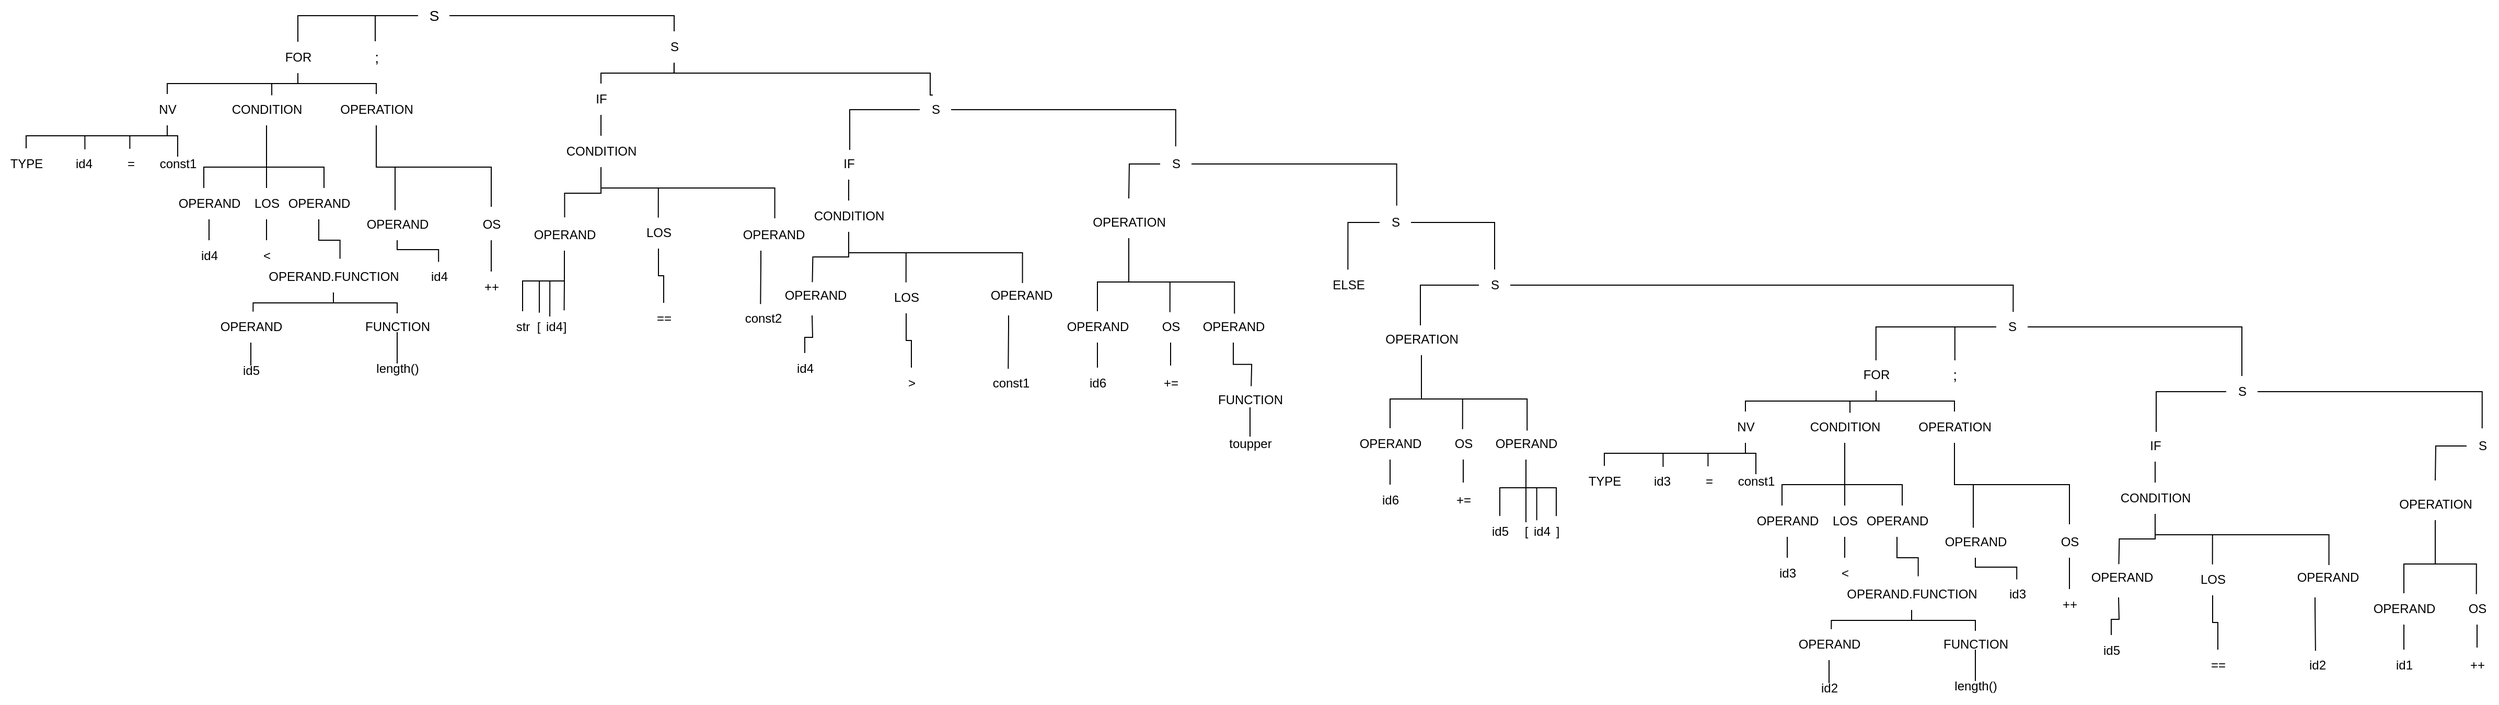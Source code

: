 <mxfile version="24.0.4" type="device">
  <diagram name="Страница — 1" id="dHAwd9yZ2RJQf0_hCx3h">
    <mxGraphModel dx="1615" dy="955" grid="1" gridSize="10" guides="1" tooltips="1" connect="1" arrows="1" fold="1" page="1" pageScale="1" pageWidth="827" pageHeight="1169" math="0" shadow="0">
      <root>
        <mxCell id="0" />
        <mxCell id="1" parent="0" />
        <mxCell id="Uod6WJZy2B9IxWin4_iO-7" style="edgeStyle=orthogonalEdgeStyle;rounded=0;orthogonalLoop=1;jettySize=auto;html=1;endArrow=none;endFill=0;" parent="1" source="Uod6WJZy2B9IxWin4_iO-1" target="Uod6WJZy2B9IxWin4_iO-6" edge="1">
          <mxGeometry relative="1" as="geometry" />
        </mxCell>
        <mxCell id="0Z7Hvn-ogQvWHSM3ic3e-48" style="edgeStyle=orthogonalEdgeStyle;rounded=0;orthogonalLoop=1;jettySize=auto;html=1;endArrow=none;endFill=0;" edge="1" parent="1" source="Uod6WJZy2B9IxWin4_iO-1" target="0Z7Hvn-ogQvWHSM3ic3e-47">
          <mxGeometry relative="1" as="geometry">
            <Array as="points">
              <mxPoint x="665" y="25" />
            </Array>
          </mxGeometry>
        </mxCell>
        <mxCell id="Uod6WJZy2B9IxWin4_iO-1" value="S" style="text;html=1;align=center;verticalAlign=middle;resizable=0;points=[];autosize=1;strokeColor=none;fillColor=none;fontSize=14;" parent="1" vertex="1">
          <mxGeometry x="420" y="10" width="30" height="30" as="geometry" />
        </mxCell>
        <mxCell id="Uod6WJZy2B9IxWin4_iO-4" value=";" style="text;html=1;align=center;verticalAlign=middle;resizable=0;points=[];autosize=1;strokeColor=none;fillColor=none;fontSize=14;" parent="1" vertex="1">
          <mxGeometry x="365" y="50" width="30" height="30" as="geometry" />
        </mxCell>
        <mxCell id="Uod6WJZy2B9IxWin4_iO-5" style="edgeStyle=orthogonalEdgeStyle;rounded=0;orthogonalLoop=1;jettySize=auto;html=1;entryX=0.467;entryY=-0.017;entryDx=0;entryDy=0;entryPerimeter=0;endArrow=none;endFill=0;" parent="1" source="Uod6WJZy2B9IxWin4_iO-1" target="Uod6WJZy2B9IxWin4_iO-4" edge="1">
          <mxGeometry relative="1" as="geometry" />
        </mxCell>
        <mxCell id="Uod6WJZy2B9IxWin4_iO-13" style="edgeStyle=orthogonalEdgeStyle;rounded=0;orthogonalLoop=1;jettySize=auto;html=1;endArrow=none;endFill=0;" parent="1" source="Uod6WJZy2B9IxWin4_iO-6" target="Uod6WJZy2B9IxWin4_iO-8" edge="1">
          <mxGeometry relative="1" as="geometry">
            <Array as="points">
              <mxPoint x="305" y="90" />
              <mxPoint x="180" y="90" />
            </Array>
          </mxGeometry>
        </mxCell>
        <mxCell id="Uod6WJZy2B9IxWin4_iO-14" style="edgeStyle=orthogonalEdgeStyle;rounded=0;orthogonalLoop=1;jettySize=auto;html=1;endArrow=none;endFill=0;" parent="1" source="Uod6WJZy2B9IxWin4_iO-6" target="Uod6WJZy2B9IxWin4_iO-10" edge="1">
          <mxGeometry relative="1" as="geometry">
            <Array as="points">
              <mxPoint x="305" y="90" />
              <mxPoint x="380" y="90" />
            </Array>
          </mxGeometry>
        </mxCell>
        <mxCell id="Uod6WJZy2B9IxWin4_iO-6" value="FOR" style="text;html=1;align=center;verticalAlign=middle;resizable=0;points=[];autosize=1;strokeColor=none;fillColor=none;" parent="1" vertex="1">
          <mxGeometry x="280" y="50" width="50" height="30" as="geometry" />
        </mxCell>
        <mxCell id="0Z7Hvn-ogQvWHSM3ic3e-9" style="edgeStyle=orthogonalEdgeStyle;rounded=0;orthogonalLoop=1;jettySize=auto;html=1;endArrow=none;endFill=0;" edge="1" parent="1" source="Uod6WJZy2B9IxWin4_iO-8" target="0Z7Hvn-ogQvWHSM3ic3e-1">
          <mxGeometry relative="1" as="geometry">
            <Array as="points">
              <mxPoint x="180" y="140" />
              <mxPoint x="45" y="140" />
            </Array>
          </mxGeometry>
        </mxCell>
        <mxCell id="Uod6WJZy2B9IxWin4_iO-8" value="NV" style="text;html=1;align=center;verticalAlign=middle;resizable=0;points=[];autosize=1;strokeColor=none;fillColor=none;" parent="1" vertex="1">
          <mxGeometry x="160" y="100" width="40" height="30" as="geometry" />
        </mxCell>
        <mxCell id="0Z7Hvn-ogQvWHSM3ic3e-14" style="edgeStyle=orthogonalEdgeStyle;rounded=0;orthogonalLoop=1;jettySize=auto;html=1;endArrow=none;endFill=0;" edge="1" parent="1" source="Uod6WJZy2B9IxWin4_iO-9" target="0Z7Hvn-ogQvWHSM3ic3e-11">
          <mxGeometry relative="1" as="geometry">
            <Array as="points">
              <mxPoint x="275" y="170" />
              <mxPoint x="215" y="170" />
            </Array>
          </mxGeometry>
        </mxCell>
        <mxCell id="0Z7Hvn-ogQvWHSM3ic3e-15" style="edgeStyle=orthogonalEdgeStyle;rounded=0;orthogonalLoop=1;jettySize=auto;html=1;endArrow=none;endFill=0;" edge="1" parent="1" source="Uod6WJZy2B9IxWin4_iO-9" target="0Z7Hvn-ogQvWHSM3ic3e-13">
          <mxGeometry relative="1" as="geometry">
            <Array as="points">
              <mxPoint x="275" y="160" />
              <mxPoint x="275" y="160" />
            </Array>
          </mxGeometry>
        </mxCell>
        <mxCell id="0Z7Hvn-ogQvWHSM3ic3e-16" style="edgeStyle=orthogonalEdgeStyle;rounded=0;orthogonalLoop=1;jettySize=auto;html=1;endArrow=none;endFill=0;" edge="1" parent="1" source="Uod6WJZy2B9IxWin4_iO-9" target="0Z7Hvn-ogQvWHSM3ic3e-12">
          <mxGeometry relative="1" as="geometry">
            <Array as="points">
              <mxPoint x="275" y="170" />
              <mxPoint x="330" y="170" />
            </Array>
          </mxGeometry>
        </mxCell>
        <mxCell id="Uod6WJZy2B9IxWin4_iO-9" value="CONDITION" style="text;html=1;align=center;verticalAlign=middle;resizable=0;points=[];autosize=1;strokeColor=none;fillColor=none;" parent="1" vertex="1">
          <mxGeometry x="230" y="100" width="90" height="30" as="geometry" />
        </mxCell>
        <mxCell id="Uod6WJZy2B9IxWin4_iO-10" value="OPERATION" style="text;html=1;align=center;verticalAlign=middle;resizable=0;points=[];autosize=1;strokeColor=none;fillColor=none;" parent="1" vertex="1">
          <mxGeometry x="335" y="100" width="90" height="30" as="geometry" />
        </mxCell>
        <mxCell id="Uod6WJZy2B9IxWin4_iO-12" style="edgeStyle=orthogonalEdgeStyle;rounded=0;orthogonalLoop=1;jettySize=auto;html=1;entryX=0.556;entryY=0.043;entryDx=0;entryDy=0;entryPerimeter=0;endArrow=none;endFill=0;" parent="1" target="Uod6WJZy2B9IxWin4_iO-9" edge="1">
          <mxGeometry relative="1" as="geometry">
            <Array as="points">
              <mxPoint x="280" y="90" />
            </Array>
            <mxPoint x="290" y="90" as="sourcePoint" />
          </mxGeometry>
        </mxCell>
        <mxCell id="0Z7Hvn-ogQvWHSM3ic3e-1" value="TYPE" style="text;html=1;align=center;verticalAlign=middle;resizable=0;points=[];autosize=1;strokeColor=none;fillColor=none;" vertex="1" parent="1">
          <mxGeometry x="20" y="152" width="50" height="30" as="geometry" />
        </mxCell>
        <mxCell id="0Z7Hvn-ogQvWHSM3ic3e-2" value="id4" style="text;html=1;align=center;verticalAlign=middle;resizable=0;points=[];autosize=1;strokeColor=none;fillColor=none;" vertex="1" parent="1">
          <mxGeometry x="80" y="152" width="40" height="30" as="geometry" />
        </mxCell>
        <mxCell id="0Z7Hvn-ogQvWHSM3ic3e-3" value="=" style="text;html=1;align=center;verticalAlign=middle;resizable=0;points=[];autosize=1;strokeColor=none;fillColor=none;" vertex="1" parent="1">
          <mxGeometry x="130" y="152" width="30" height="30" as="geometry" />
        </mxCell>
        <mxCell id="0Z7Hvn-ogQvWHSM3ic3e-4" value="const1" style="text;html=1;align=center;verticalAlign=middle;resizable=0;points=[];autosize=1;strokeColor=none;fillColor=none;" vertex="1" parent="1">
          <mxGeometry x="160" y="152" width="60" height="30" as="geometry" />
        </mxCell>
        <mxCell id="0Z7Hvn-ogQvWHSM3ic3e-6" style="edgeStyle=orthogonalEdgeStyle;rounded=0;orthogonalLoop=1;jettySize=auto;html=1;entryX=0.5;entryY=0.267;entryDx=0;entryDy=0;entryPerimeter=0;endArrow=none;endFill=0;" edge="1" parent="1" source="Uod6WJZy2B9IxWin4_iO-8" target="0Z7Hvn-ogQvWHSM3ic3e-4">
          <mxGeometry relative="1" as="geometry">
            <Array as="points">
              <mxPoint x="180" y="140" />
              <mxPoint x="190" y="140" />
            </Array>
          </mxGeometry>
        </mxCell>
        <mxCell id="0Z7Hvn-ogQvWHSM3ic3e-7" style="edgeStyle=orthogonalEdgeStyle;rounded=0;orthogonalLoop=1;jettySize=auto;html=1;entryX=0.474;entryY=0.018;entryDx=0;entryDy=0;entryPerimeter=0;endArrow=none;endFill=0;" edge="1" parent="1" source="Uod6WJZy2B9IxWin4_iO-8" target="0Z7Hvn-ogQvWHSM3ic3e-3">
          <mxGeometry relative="1" as="geometry">
            <Array as="points">
              <mxPoint x="180" y="140" />
              <mxPoint x="144" y="140" />
            </Array>
          </mxGeometry>
        </mxCell>
        <mxCell id="0Z7Hvn-ogQvWHSM3ic3e-8" style="edgeStyle=orthogonalEdgeStyle;rounded=0;orthogonalLoop=1;jettySize=auto;html=1;entryX=0.531;entryY=0.033;entryDx=0;entryDy=0;entryPerimeter=0;endArrow=none;endFill=0;" edge="1" parent="1" source="Uod6WJZy2B9IxWin4_iO-8" target="0Z7Hvn-ogQvWHSM3ic3e-2">
          <mxGeometry relative="1" as="geometry">
            <Array as="points">
              <mxPoint x="180" y="140" />
              <mxPoint x="101" y="140" />
            </Array>
          </mxGeometry>
        </mxCell>
        <mxCell id="0Z7Hvn-ogQvWHSM3ic3e-20" style="edgeStyle=orthogonalEdgeStyle;rounded=0;orthogonalLoop=1;jettySize=auto;html=1;endArrow=none;endFill=0;" edge="1" parent="1" source="0Z7Hvn-ogQvWHSM3ic3e-11" target="0Z7Hvn-ogQvWHSM3ic3e-18">
          <mxGeometry relative="1" as="geometry" />
        </mxCell>
        <mxCell id="0Z7Hvn-ogQvWHSM3ic3e-11" value="OPERAND" style="text;html=1;align=center;verticalAlign=middle;resizable=0;points=[];autosize=1;strokeColor=none;fillColor=none;" vertex="1" parent="1">
          <mxGeometry x="180" y="190" width="80" height="30" as="geometry" />
        </mxCell>
        <mxCell id="0Z7Hvn-ogQvWHSM3ic3e-12" value="OPERAND" style="text;html=1;align=center;verticalAlign=middle;resizable=0;points=[];autosize=1;strokeColor=none;fillColor=none;" vertex="1" parent="1">
          <mxGeometry x="285" y="190" width="80" height="30" as="geometry" />
        </mxCell>
        <mxCell id="0Z7Hvn-ogQvWHSM3ic3e-21" style="edgeStyle=orthogonalEdgeStyle;rounded=0;orthogonalLoop=1;jettySize=auto;html=1;endArrow=none;endFill=0;" edge="1" parent="1" source="0Z7Hvn-ogQvWHSM3ic3e-13" target="0Z7Hvn-ogQvWHSM3ic3e-19">
          <mxGeometry relative="1" as="geometry" />
        </mxCell>
        <mxCell id="0Z7Hvn-ogQvWHSM3ic3e-13" value="LOS" style="text;html=1;align=center;verticalAlign=middle;resizable=0;points=[];autosize=1;strokeColor=none;fillColor=none;" vertex="1" parent="1">
          <mxGeometry x="250" y="190" width="50" height="30" as="geometry" />
        </mxCell>
        <mxCell id="0Z7Hvn-ogQvWHSM3ic3e-18" value="id4" style="text;html=1;align=center;verticalAlign=middle;resizable=0;points=[];autosize=1;strokeColor=none;fillColor=none;" vertex="1" parent="1">
          <mxGeometry x="200" y="240" width="40" height="30" as="geometry" />
        </mxCell>
        <mxCell id="0Z7Hvn-ogQvWHSM3ic3e-19" value="&amp;lt;" style="text;html=1;align=center;verticalAlign=middle;resizable=0;points=[];autosize=1;strokeColor=none;fillColor=none;" vertex="1" parent="1">
          <mxGeometry x="260" y="240" width="30" height="30" as="geometry" />
        </mxCell>
        <mxCell id="0Z7Hvn-ogQvWHSM3ic3e-22" value="OPERAND.FUNCTION" style="text;html=1;align=center;verticalAlign=middle;resizable=0;points=[];autosize=1;strokeColor=none;fillColor=none;" vertex="1" parent="1">
          <mxGeometry x="264" y="260" width="150" height="30" as="geometry" />
        </mxCell>
        <mxCell id="0Z7Hvn-ogQvWHSM3ic3e-23" style="edgeStyle=orthogonalEdgeStyle;rounded=0;orthogonalLoop=1;jettySize=auto;html=1;entryX=0.542;entryY=-0.077;entryDx=0;entryDy=0;entryPerimeter=0;endArrow=none;endFill=0;" edge="1" parent="1" source="0Z7Hvn-ogQvWHSM3ic3e-12" target="0Z7Hvn-ogQvWHSM3ic3e-22">
          <mxGeometry relative="1" as="geometry" />
        </mxCell>
        <mxCell id="0Z7Hvn-ogQvWHSM3ic3e-25" value="OPERAND" style="text;html=1;align=center;verticalAlign=middle;resizable=0;points=[];autosize=1;strokeColor=none;fillColor=none;" vertex="1" parent="1">
          <mxGeometry x="220" y="308" width="80" height="30" as="geometry" />
        </mxCell>
        <mxCell id="0Z7Hvn-ogQvWHSM3ic3e-32" style="edgeStyle=orthogonalEdgeStyle;rounded=0;orthogonalLoop=1;jettySize=auto;html=1;endArrow=none;endFill=0;" edge="1" parent="1" source="0Z7Hvn-ogQvWHSM3ic3e-26" target="0Z7Hvn-ogQvWHSM3ic3e-31">
          <mxGeometry relative="1" as="geometry" />
        </mxCell>
        <mxCell id="0Z7Hvn-ogQvWHSM3ic3e-26" value="FUNCTION" style="text;html=1;align=center;verticalAlign=middle;resizable=0;points=[];autosize=1;strokeColor=none;fillColor=none;" vertex="1" parent="1">
          <mxGeometry x="355" y="308" width="90" height="30" as="geometry" />
        </mxCell>
        <mxCell id="0Z7Hvn-ogQvWHSM3ic3e-27" style="edgeStyle=orthogonalEdgeStyle;rounded=0;orthogonalLoop=1;jettySize=auto;html=1;entryX=0.527;entryY=0.014;entryDx=0;entryDy=0;entryPerimeter=0;endArrow=none;endFill=0;" edge="1" parent="1" source="0Z7Hvn-ogQvWHSM3ic3e-22" target="0Z7Hvn-ogQvWHSM3ic3e-25">
          <mxGeometry relative="1" as="geometry">
            <Array as="points">
              <mxPoint x="339" y="300" />
              <mxPoint x="262" y="300" />
            </Array>
          </mxGeometry>
        </mxCell>
        <mxCell id="0Z7Hvn-ogQvWHSM3ic3e-28" style="edgeStyle=orthogonalEdgeStyle;rounded=0;orthogonalLoop=1;jettySize=auto;html=1;entryX=0.5;entryY=0.067;entryDx=0;entryDy=0;entryPerimeter=0;endArrow=none;endFill=0;" edge="1" parent="1" source="0Z7Hvn-ogQvWHSM3ic3e-22" target="0Z7Hvn-ogQvWHSM3ic3e-26">
          <mxGeometry relative="1" as="geometry">
            <Array as="points">
              <mxPoint x="339" y="300" />
              <mxPoint x="400" y="300" />
            </Array>
          </mxGeometry>
        </mxCell>
        <mxCell id="0Z7Hvn-ogQvWHSM3ic3e-29" value="id5" style="text;html=1;align=center;verticalAlign=middle;resizable=0;points=[];autosize=1;strokeColor=none;fillColor=none;" vertex="1" parent="1">
          <mxGeometry x="240" y="350" width="40" height="30" as="geometry" />
        </mxCell>
        <mxCell id="0Z7Hvn-ogQvWHSM3ic3e-30" style="edgeStyle=orthogonalEdgeStyle;rounded=0;orthogonalLoop=1;jettySize=auto;html=1;endArrow=none;endFill=0;" edge="1" parent="1" source="0Z7Hvn-ogQvWHSM3ic3e-25">
          <mxGeometry relative="1" as="geometry">
            <mxPoint x="260" y="360" as="targetPoint" />
          </mxGeometry>
        </mxCell>
        <mxCell id="0Z7Hvn-ogQvWHSM3ic3e-31" value="length()" style="text;html=1;align=center;verticalAlign=middle;resizable=0;points=[];autosize=1;strokeColor=none;fillColor=none;" vertex="1" parent="1">
          <mxGeometry x="370" y="348" width="60" height="30" as="geometry" />
        </mxCell>
        <mxCell id="0Z7Hvn-ogQvWHSM3ic3e-39" style="edgeStyle=orthogonalEdgeStyle;rounded=0;orthogonalLoop=1;jettySize=auto;html=1;endArrow=none;endFill=0;" edge="1" parent="1" source="0Z7Hvn-ogQvWHSM3ic3e-34" target="0Z7Hvn-ogQvWHSM3ic3e-38">
          <mxGeometry relative="1" as="geometry" />
        </mxCell>
        <mxCell id="0Z7Hvn-ogQvWHSM3ic3e-34" value="OS" style="text;html=1;align=center;verticalAlign=middle;resizable=0;points=[];autosize=1;strokeColor=none;fillColor=none;" vertex="1" parent="1">
          <mxGeometry x="470" y="210" width="40" height="30" as="geometry" />
        </mxCell>
        <mxCell id="0Z7Hvn-ogQvWHSM3ic3e-35" value="OPERAND" style="text;html=1;align=center;verticalAlign=middle;resizable=0;points=[];autosize=1;strokeColor=none;fillColor=none;" vertex="1" parent="1">
          <mxGeometry x="360" y="210" width="80" height="30" as="geometry" />
        </mxCell>
        <mxCell id="0Z7Hvn-ogQvWHSM3ic3e-36" style="edgeStyle=orthogonalEdgeStyle;rounded=0;orthogonalLoop=1;jettySize=auto;html=1;entryX=0.475;entryY=0.04;entryDx=0;entryDy=0;entryPerimeter=0;endArrow=none;endFill=0;" edge="1" parent="1" source="Uod6WJZy2B9IxWin4_iO-10" target="0Z7Hvn-ogQvWHSM3ic3e-35">
          <mxGeometry relative="1" as="geometry" />
        </mxCell>
        <mxCell id="0Z7Hvn-ogQvWHSM3ic3e-37" style="edgeStyle=orthogonalEdgeStyle;rounded=0;orthogonalLoop=1;jettySize=auto;html=1;entryX=0.5;entryY=-0.067;entryDx=0;entryDy=0;entryPerimeter=0;endArrow=none;endFill=0;" edge="1" parent="1" source="Uod6WJZy2B9IxWin4_iO-10" target="0Z7Hvn-ogQvWHSM3ic3e-34">
          <mxGeometry relative="1" as="geometry">
            <Array as="points">
              <mxPoint x="380" y="170" />
              <mxPoint x="490" y="170" />
            </Array>
          </mxGeometry>
        </mxCell>
        <mxCell id="0Z7Hvn-ogQvWHSM3ic3e-38" value="++" style="text;html=1;align=center;verticalAlign=middle;resizable=0;points=[];autosize=1;strokeColor=none;fillColor=none;" vertex="1" parent="1">
          <mxGeometry x="470" y="270" width="40" height="30" as="geometry" />
        </mxCell>
        <mxCell id="0Z7Hvn-ogQvWHSM3ic3e-40" value="id4" style="text;html=1;align=center;verticalAlign=middle;resizable=0;points=[];autosize=1;strokeColor=none;fillColor=none;" vertex="1" parent="1">
          <mxGeometry x="420" y="260" width="40" height="30" as="geometry" />
        </mxCell>
        <mxCell id="0Z7Hvn-ogQvWHSM3ic3e-41" style="edgeStyle=orthogonalEdgeStyle;rounded=0;orthogonalLoop=1;jettySize=auto;html=1;entryX=0.49;entryY=0.027;entryDx=0;entryDy=0;entryPerimeter=0;endArrow=none;endFill=0;" edge="1" parent="1" source="0Z7Hvn-ogQvWHSM3ic3e-35" target="0Z7Hvn-ogQvWHSM3ic3e-40">
          <mxGeometry relative="1" as="geometry">
            <Array as="points">
              <mxPoint x="400" y="249" />
            </Array>
          </mxGeometry>
        </mxCell>
        <mxCell id="0Z7Hvn-ogQvWHSM3ic3e-50" style="edgeStyle=orthogonalEdgeStyle;rounded=0;orthogonalLoop=1;jettySize=auto;html=1;endArrow=none;endFill=0;exitX=0.497;exitY=1.029;exitDx=0;exitDy=0;exitPerimeter=0;" edge="1" parent="1" source="0Z7Hvn-ogQvWHSM3ic3e-47" target="0Z7Hvn-ogQvWHSM3ic3e-49">
          <mxGeometry relative="1" as="geometry">
            <Array as="points">
              <mxPoint x="665" y="80" />
              <mxPoint x="595" y="80" />
            </Array>
          </mxGeometry>
        </mxCell>
        <mxCell id="0Z7Hvn-ogQvWHSM3ic3e-47" value="S" style="text;html=1;align=center;verticalAlign=middle;resizable=0;points=[];autosize=1;strokeColor=none;fillColor=none;" vertex="1" parent="1">
          <mxGeometry x="650" y="40" width="30" height="30" as="geometry" />
        </mxCell>
        <mxCell id="0Z7Hvn-ogQvWHSM3ic3e-52" style="edgeStyle=orthogonalEdgeStyle;rounded=0;orthogonalLoop=1;jettySize=auto;html=1;endArrow=none;endFill=0;" edge="1" parent="1" source="0Z7Hvn-ogQvWHSM3ic3e-49" target="0Z7Hvn-ogQvWHSM3ic3e-51">
          <mxGeometry relative="1" as="geometry" />
        </mxCell>
        <mxCell id="0Z7Hvn-ogQvWHSM3ic3e-49" value="IF" style="text;html=1;align=center;verticalAlign=middle;resizable=0;points=[];autosize=1;strokeColor=none;fillColor=none;" vertex="1" parent="1">
          <mxGeometry x="580" y="90" width="30" height="30" as="geometry" />
        </mxCell>
        <mxCell id="0Z7Hvn-ogQvWHSM3ic3e-51" value="CONDITION" style="text;html=1;align=center;verticalAlign=middle;resizable=0;points=[];autosize=1;strokeColor=none;fillColor=none;" vertex="1" parent="1">
          <mxGeometry x="550" y="140" width="90" height="30" as="geometry" />
        </mxCell>
        <mxCell id="0Z7Hvn-ogQvWHSM3ic3e-65" style="edgeStyle=orthogonalEdgeStyle;rounded=0;orthogonalLoop=1;jettySize=auto;html=1;endArrow=none;endFill=0;" edge="1" parent="1" source="0Z7Hvn-ogQvWHSM3ic3e-53" target="0Z7Hvn-ogQvWHSM3ic3e-62">
          <mxGeometry relative="1" as="geometry">
            <Array as="points">
              <mxPoint x="560" y="279" />
              <mxPoint x="520" y="279" />
            </Array>
          </mxGeometry>
        </mxCell>
        <mxCell id="0Z7Hvn-ogQvWHSM3ic3e-53" value="OPERAND" style="text;html=1;align=center;verticalAlign=middle;resizable=0;points=[];autosize=1;strokeColor=none;fillColor=none;" vertex="1" parent="1">
          <mxGeometry x="520" y="220" width="80" height="30" as="geometry" />
        </mxCell>
        <mxCell id="0Z7Hvn-ogQvWHSM3ic3e-54" value="OPERAND" style="text;html=1;align=center;verticalAlign=middle;resizable=0;points=[];autosize=1;strokeColor=none;fillColor=none;" vertex="1" parent="1">
          <mxGeometry x="720" y="220" width="80" height="30" as="geometry" />
        </mxCell>
        <mxCell id="0Z7Hvn-ogQvWHSM3ic3e-57" style="edgeStyle=orthogonalEdgeStyle;rounded=0;orthogonalLoop=1;jettySize=auto;html=1;entryX=0.503;entryY=-0.064;entryDx=0;entryDy=0;entryPerimeter=0;endArrow=none;endFill=0;" edge="1" parent="1" source="0Z7Hvn-ogQvWHSM3ic3e-51" target="0Z7Hvn-ogQvWHSM3ic3e-53">
          <mxGeometry relative="1" as="geometry" />
        </mxCell>
        <mxCell id="0Z7Hvn-ogQvWHSM3ic3e-58" style="edgeStyle=orthogonalEdgeStyle;rounded=0;orthogonalLoop=1;jettySize=auto;html=1;entryX=0.516;entryY=-0.033;entryDx=0;entryDy=0;entryPerimeter=0;endArrow=none;endFill=0;" edge="1" parent="1" source="0Z7Hvn-ogQvWHSM3ic3e-51" target="0Z7Hvn-ogQvWHSM3ic3e-54">
          <mxGeometry relative="1" as="geometry">
            <Array as="points">
              <mxPoint x="595" y="190" />
              <mxPoint x="761" y="190" />
            </Array>
          </mxGeometry>
        </mxCell>
        <mxCell id="0Z7Hvn-ogQvWHSM3ic3e-70" style="edgeStyle=orthogonalEdgeStyle;rounded=0;orthogonalLoop=1;jettySize=auto;html=1;endArrow=none;endFill=0;" edge="1" parent="1" source="0Z7Hvn-ogQvWHSM3ic3e-59" target="0Z7Hvn-ogQvWHSM3ic3e-69">
          <mxGeometry relative="1" as="geometry" />
        </mxCell>
        <mxCell id="0Z7Hvn-ogQvWHSM3ic3e-59" value="LOS" style="text;html=1;align=center;verticalAlign=middle;resizable=0;points=[];autosize=1;strokeColor=none;fillColor=none;" vertex="1" parent="1">
          <mxGeometry x="625" y="218" width="50" height="30" as="geometry" />
        </mxCell>
        <mxCell id="0Z7Hvn-ogQvWHSM3ic3e-60" style="edgeStyle=orthogonalEdgeStyle;rounded=0;orthogonalLoop=1;jettySize=auto;html=1;entryX=0.497;entryY=0.012;entryDx=0;entryDy=0;entryPerimeter=0;endArrow=none;endFill=0;" edge="1" parent="1" source="0Z7Hvn-ogQvWHSM3ic3e-51" target="0Z7Hvn-ogQvWHSM3ic3e-59">
          <mxGeometry relative="1" as="geometry">
            <Array as="points">
              <mxPoint x="595" y="190" />
              <mxPoint x="650" y="190" />
            </Array>
          </mxGeometry>
        </mxCell>
        <mxCell id="0Z7Hvn-ogQvWHSM3ic3e-61" value="str" style="text;html=1;align=center;verticalAlign=middle;resizable=0;points=[];autosize=1;strokeColor=none;fillColor=none;" vertex="1" parent="1">
          <mxGeometry x="500" y="308" width="40" height="30" as="geometry" />
        </mxCell>
        <mxCell id="0Z7Hvn-ogQvWHSM3ic3e-62" value="[" style="text;html=1;align=center;verticalAlign=middle;resizable=0;points=[];autosize=1;strokeColor=none;fillColor=none;" vertex="1" parent="1">
          <mxGeometry x="520" y="308" width="30" height="30" as="geometry" />
        </mxCell>
        <mxCell id="0Z7Hvn-ogQvWHSM3ic3e-63" value="id4" style="text;html=1;align=center;verticalAlign=middle;resizable=0;points=[];autosize=1;strokeColor=none;fillColor=none;" vertex="1" parent="1">
          <mxGeometry x="530" y="308" width="40" height="30" as="geometry" />
        </mxCell>
        <mxCell id="0Z7Hvn-ogQvWHSM3ic3e-64" value="]" style="text;html=1;align=center;verticalAlign=middle;resizable=0;points=[];autosize=1;strokeColor=none;fillColor=none;" vertex="1" parent="1">
          <mxGeometry x="545" y="308" width="30" height="30" as="geometry" />
        </mxCell>
        <mxCell id="0Z7Hvn-ogQvWHSM3ic3e-66" style="edgeStyle=orthogonalEdgeStyle;rounded=0;orthogonalLoop=1;jettySize=auto;html=1;entryX=0.15;entryY=0.045;entryDx=0;entryDy=0;entryPerimeter=0;endArrow=none;endFill=0;" edge="1" parent="1" source="0Z7Hvn-ogQvWHSM3ic3e-53" target="0Z7Hvn-ogQvWHSM3ic3e-63">
          <mxGeometry relative="1" as="geometry" />
        </mxCell>
        <mxCell id="0Z7Hvn-ogQvWHSM3ic3e-67" style="edgeStyle=orthogonalEdgeStyle;rounded=0;orthogonalLoop=1;jettySize=auto;html=1;entryX=0.035;entryY=0.167;entryDx=0;entryDy=0;entryPerimeter=0;endArrow=none;endFill=0;" edge="1" parent="1" source="0Z7Hvn-ogQvWHSM3ic3e-53" target="0Z7Hvn-ogQvWHSM3ic3e-64">
          <mxGeometry relative="1" as="geometry" />
        </mxCell>
        <mxCell id="0Z7Hvn-ogQvWHSM3ic3e-68" style="edgeStyle=orthogonalEdgeStyle;rounded=0;orthogonalLoop=1;jettySize=auto;html=1;entryX=0.492;entryY=-0.031;entryDx=0;entryDy=0;entryPerimeter=0;endArrow=none;endFill=0;" edge="1" parent="1" source="0Z7Hvn-ogQvWHSM3ic3e-53" target="0Z7Hvn-ogQvWHSM3ic3e-64">
          <mxGeometry relative="1" as="geometry" />
        </mxCell>
        <mxCell id="0Z7Hvn-ogQvWHSM3ic3e-69" value="==" style="text;html=1;align=center;verticalAlign=middle;resizable=0;points=[];autosize=1;strokeColor=none;fillColor=none;" vertex="1" parent="1">
          <mxGeometry x="635" y="300" width="40" height="30" as="geometry" />
        </mxCell>
        <mxCell id="0Z7Hvn-ogQvWHSM3ic3e-71" value="const2" style="text;html=1;align=center;verticalAlign=middle;resizable=0;points=[];autosize=1;strokeColor=none;fillColor=none;" vertex="1" parent="1">
          <mxGeometry x="720" y="300" width="60" height="30" as="geometry" />
        </mxCell>
        <mxCell id="0Z7Hvn-ogQvWHSM3ic3e-72" style="edgeStyle=orthogonalEdgeStyle;rounded=0;orthogonalLoop=1;jettySize=auto;html=1;entryX=0.461;entryY=0.039;entryDx=0;entryDy=0;entryPerimeter=0;endArrow=none;endFill=0;" edge="1" parent="1" source="0Z7Hvn-ogQvWHSM3ic3e-54" target="0Z7Hvn-ogQvWHSM3ic3e-71">
          <mxGeometry relative="1" as="geometry">
            <Array as="points">
              <mxPoint x="748" y="260" />
              <mxPoint x="748" y="260" />
            </Array>
          </mxGeometry>
        </mxCell>
        <mxCell id="0Z7Hvn-ogQvWHSM3ic3e-73" style="edgeStyle=orthogonalEdgeStyle;rounded=0;orthogonalLoop=1;jettySize=auto;html=1;endArrow=none;endFill=0;" edge="1" parent="1" source="0Z7Hvn-ogQvWHSM3ic3e-74" target="0Z7Hvn-ogQvWHSM3ic3e-75">
          <mxGeometry relative="1" as="geometry" />
        </mxCell>
        <mxCell id="0Z7Hvn-ogQvWHSM3ic3e-74" value="IF" style="text;html=1;align=center;verticalAlign=middle;resizable=0;points=[];autosize=1;strokeColor=none;fillColor=none;" vertex="1" parent="1">
          <mxGeometry x="817" y="152" width="30" height="30" as="geometry" />
        </mxCell>
        <mxCell id="0Z7Hvn-ogQvWHSM3ic3e-75" value="CONDITION" style="text;html=1;align=center;verticalAlign=middle;resizable=0;points=[];autosize=1;strokeColor=none;fillColor=none;" vertex="1" parent="1">
          <mxGeometry x="787" y="202" width="90" height="30" as="geometry" />
        </mxCell>
        <mxCell id="0Z7Hvn-ogQvWHSM3ic3e-98" style="edgeStyle=orthogonalEdgeStyle;rounded=0;orthogonalLoop=1;jettySize=auto;html=1;endArrow=none;endFill=0;" edge="1" parent="1" target="0Z7Hvn-ogQvWHSM3ic3e-97">
          <mxGeometry relative="1" as="geometry">
            <mxPoint x="797.0" y="312" as="sourcePoint" />
          </mxGeometry>
        </mxCell>
        <mxCell id="0Z7Hvn-ogQvWHSM3ic3e-77" value="OPERAND" style="text;html=1;align=center;verticalAlign=middle;resizable=0;points=[];autosize=1;strokeColor=none;fillColor=none;" vertex="1" parent="1">
          <mxGeometry x="760" y="278" width="80" height="30" as="geometry" />
        </mxCell>
        <mxCell id="0Z7Hvn-ogQvWHSM3ic3e-78" value="OPERAND" style="text;html=1;align=center;verticalAlign=middle;resizable=0;points=[];autosize=1;strokeColor=none;fillColor=none;" vertex="1" parent="1">
          <mxGeometry x="957" y="278" width="80" height="30" as="geometry" />
        </mxCell>
        <mxCell id="0Z7Hvn-ogQvWHSM3ic3e-79" style="edgeStyle=orthogonalEdgeStyle;rounded=0;orthogonalLoop=1;jettySize=auto;html=1;entryX=0.503;entryY=-0.064;entryDx=0;entryDy=0;entryPerimeter=0;endArrow=none;endFill=0;" edge="1" parent="1" source="0Z7Hvn-ogQvWHSM3ic3e-75">
          <mxGeometry relative="1" as="geometry">
            <mxPoint x="797.24" y="280.08" as="targetPoint" />
          </mxGeometry>
        </mxCell>
        <mxCell id="0Z7Hvn-ogQvWHSM3ic3e-80" style="edgeStyle=orthogonalEdgeStyle;rounded=0;orthogonalLoop=1;jettySize=auto;html=1;entryX=0.516;entryY=-0.033;entryDx=0;entryDy=0;entryPerimeter=0;endArrow=none;endFill=0;" edge="1" parent="1" source="0Z7Hvn-ogQvWHSM3ic3e-75">
          <mxGeometry relative="1" as="geometry">
            <Array as="points">
              <mxPoint x="832" y="252" />
              <mxPoint x="998" y="252" />
            </Array>
            <mxPoint x="998.28" y="281.01" as="targetPoint" />
          </mxGeometry>
        </mxCell>
        <mxCell id="0Z7Hvn-ogQvWHSM3ic3e-81" style="edgeStyle=orthogonalEdgeStyle;rounded=0;orthogonalLoop=1;jettySize=auto;html=1;endArrow=none;endFill=0;" edge="1" parent="1" source="0Z7Hvn-ogQvWHSM3ic3e-82" target="0Z7Hvn-ogQvWHSM3ic3e-90">
          <mxGeometry relative="1" as="geometry" />
        </mxCell>
        <mxCell id="0Z7Hvn-ogQvWHSM3ic3e-82" value="LOS" style="text;html=1;align=center;verticalAlign=middle;resizable=0;points=[];autosize=1;strokeColor=none;fillColor=none;" vertex="1" parent="1">
          <mxGeometry x="862" y="280" width="50" height="30" as="geometry" />
        </mxCell>
        <mxCell id="0Z7Hvn-ogQvWHSM3ic3e-83" style="edgeStyle=orthogonalEdgeStyle;rounded=0;orthogonalLoop=1;jettySize=auto;html=1;entryX=0.497;entryY=0.012;entryDx=0;entryDy=0;entryPerimeter=0;endArrow=none;endFill=0;" edge="1" parent="1" source="0Z7Hvn-ogQvWHSM3ic3e-75" target="0Z7Hvn-ogQvWHSM3ic3e-82">
          <mxGeometry relative="1" as="geometry">
            <Array as="points">
              <mxPoint x="832" y="252" />
              <mxPoint x="887" y="252" />
            </Array>
          </mxGeometry>
        </mxCell>
        <mxCell id="0Z7Hvn-ogQvWHSM3ic3e-90" value="&amp;gt;" style="text;html=1;align=center;verticalAlign=middle;resizable=0;points=[];autosize=1;strokeColor=none;fillColor=none;" vertex="1" parent="1">
          <mxGeometry x="877" y="362" width="30" height="30" as="geometry" />
        </mxCell>
        <mxCell id="0Z7Hvn-ogQvWHSM3ic3e-91" value="const1" style="text;html=1;align=center;verticalAlign=middle;resizable=0;points=[];autosize=1;strokeColor=none;fillColor=none;" vertex="1" parent="1">
          <mxGeometry x="957" y="362" width="60" height="30" as="geometry" />
        </mxCell>
        <mxCell id="0Z7Hvn-ogQvWHSM3ic3e-92" style="edgeStyle=orthogonalEdgeStyle;rounded=0;orthogonalLoop=1;jettySize=auto;html=1;entryX=0.461;entryY=0.039;entryDx=0;entryDy=0;entryPerimeter=0;endArrow=none;endFill=0;" edge="1" parent="1" target="0Z7Hvn-ogQvWHSM3ic3e-91">
          <mxGeometry relative="1" as="geometry">
            <Array as="points">
              <mxPoint x="985" y="322" />
              <mxPoint x="985" y="322" />
            </Array>
            <mxPoint x="984.966" y="312" as="sourcePoint" />
          </mxGeometry>
        </mxCell>
        <mxCell id="0Z7Hvn-ogQvWHSM3ic3e-93" value="S" style="text;html=1;align=center;verticalAlign=middle;resizable=0;points=[];autosize=1;strokeColor=none;fillColor=none;" vertex="1" parent="1">
          <mxGeometry x="900" y="100" width="30" height="30" as="geometry" />
        </mxCell>
        <mxCell id="0Z7Hvn-ogQvWHSM3ic3e-94" style="edgeStyle=orthogonalEdgeStyle;rounded=0;orthogonalLoop=1;jettySize=auto;html=1;entryX=0.416;entryY=0.032;entryDx=0;entryDy=0;entryPerimeter=0;endArrow=none;endFill=0;" edge="1" parent="1" source="0Z7Hvn-ogQvWHSM3ic3e-47" target="0Z7Hvn-ogQvWHSM3ic3e-93">
          <mxGeometry relative="1" as="geometry">
            <Array as="points">
              <mxPoint x="665" y="80" />
              <mxPoint x="910" y="80" />
              <mxPoint x="910" y="101" />
            </Array>
          </mxGeometry>
        </mxCell>
        <mxCell id="0Z7Hvn-ogQvWHSM3ic3e-95" style="edgeStyle=orthogonalEdgeStyle;rounded=0;orthogonalLoop=1;jettySize=auto;html=1;entryX=0.534;entryY=0.048;entryDx=0;entryDy=0;entryPerimeter=0;endArrow=none;endFill=0;" edge="1" parent="1" source="0Z7Hvn-ogQvWHSM3ic3e-93" target="0Z7Hvn-ogQvWHSM3ic3e-74">
          <mxGeometry relative="1" as="geometry" />
        </mxCell>
        <mxCell id="0Z7Hvn-ogQvWHSM3ic3e-97" value="id4" style="text;html=1;align=center;verticalAlign=middle;resizable=0;points=[];autosize=1;strokeColor=none;fillColor=none;" vertex="1" parent="1">
          <mxGeometry x="770" y="348" width="40" height="30" as="geometry" />
        </mxCell>
        <mxCell id="0Z7Hvn-ogQvWHSM3ic3e-105" style="edgeStyle=orthogonalEdgeStyle;rounded=0;orthogonalLoop=1;jettySize=auto;html=1;endArrow=none;endFill=0;" edge="1" parent="1" source="0Z7Hvn-ogQvWHSM3ic3e-99">
          <mxGeometry relative="1" as="geometry">
            <mxPoint x="1100" y="200" as="targetPoint" />
          </mxGeometry>
        </mxCell>
        <mxCell id="0Z7Hvn-ogQvWHSM3ic3e-99" value="S" style="text;html=1;align=center;verticalAlign=middle;resizable=0;points=[];autosize=1;strokeColor=none;fillColor=none;" vertex="1" parent="1">
          <mxGeometry x="1130" y="152" width="30" height="30" as="geometry" />
        </mxCell>
        <mxCell id="0Z7Hvn-ogQvWHSM3ic3e-100" style="edgeStyle=orthogonalEdgeStyle;rounded=0;orthogonalLoop=1;jettySize=auto;html=1;entryX=0.496;entryY=-0.061;entryDx=0;entryDy=0;entryPerimeter=0;endArrow=none;endFill=0;" edge="1" parent="1" source="0Z7Hvn-ogQvWHSM3ic3e-93" target="0Z7Hvn-ogQvWHSM3ic3e-99">
          <mxGeometry relative="1" as="geometry" />
        </mxCell>
        <mxCell id="0Z7Hvn-ogQvWHSM3ic3e-106" style="edgeStyle=orthogonalEdgeStyle;rounded=0;orthogonalLoop=1;jettySize=auto;html=1;endArrow=none;endFill=0;" edge="1" parent="1" source="0Z7Hvn-ogQvWHSM3ic3e-101" target="0Z7Hvn-ogQvWHSM3ic3e-102">
          <mxGeometry relative="1" as="geometry">
            <Array as="points">
              <mxPoint x="1100" y="280" />
              <mxPoint x="1070" y="280" />
            </Array>
          </mxGeometry>
        </mxCell>
        <mxCell id="0Z7Hvn-ogQvWHSM3ic3e-101" value="OPERATION" style="text;html=1;align=center;verticalAlign=middle;resizable=0;points=[];autosize=1;strokeColor=none;fillColor=none;" vertex="1" parent="1">
          <mxGeometry x="1055" y="208" width="90" height="30" as="geometry" />
        </mxCell>
        <mxCell id="0Z7Hvn-ogQvWHSM3ic3e-111" style="edgeStyle=orthogonalEdgeStyle;rounded=0;orthogonalLoop=1;jettySize=auto;html=1;endArrow=none;endFill=0;" edge="1" parent="1" source="0Z7Hvn-ogQvWHSM3ic3e-102" target="0Z7Hvn-ogQvWHSM3ic3e-109">
          <mxGeometry relative="1" as="geometry" />
        </mxCell>
        <mxCell id="0Z7Hvn-ogQvWHSM3ic3e-102" value="OPERAND" style="text;html=1;align=center;verticalAlign=middle;resizable=0;points=[];autosize=1;strokeColor=none;fillColor=none;" vertex="1" parent="1">
          <mxGeometry x="1030" y="308" width="80" height="30" as="geometry" />
        </mxCell>
        <mxCell id="0Z7Hvn-ogQvWHSM3ic3e-112" style="edgeStyle=orthogonalEdgeStyle;rounded=0;orthogonalLoop=1;jettySize=auto;html=1;endArrow=none;endFill=0;" edge="1" parent="1" source="0Z7Hvn-ogQvWHSM3ic3e-103">
          <mxGeometry relative="1" as="geometry">
            <mxPoint x="1140" y="360" as="targetPoint" />
          </mxGeometry>
        </mxCell>
        <mxCell id="0Z7Hvn-ogQvWHSM3ic3e-103" value="OS" style="text;html=1;align=center;verticalAlign=middle;resizable=0;points=[];autosize=1;strokeColor=none;fillColor=none;" vertex="1" parent="1">
          <mxGeometry x="1120" y="308" width="40" height="30" as="geometry" />
        </mxCell>
        <mxCell id="0Z7Hvn-ogQvWHSM3ic3e-104" value="OPERAND" style="text;html=1;align=center;verticalAlign=middle;resizable=0;points=[];autosize=1;strokeColor=none;fillColor=none;" vertex="1" parent="1">
          <mxGeometry x="1160" y="308" width="80" height="30" as="geometry" />
        </mxCell>
        <mxCell id="0Z7Hvn-ogQvWHSM3ic3e-107" style="edgeStyle=orthogonalEdgeStyle;rounded=0;orthogonalLoop=1;jettySize=auto;html=1;entryX=0.484;entryY=0.03;entryDx=0;entryDy=0;entryPerimeter=0;endArrow=none;endFill=0;" edge="1" parent="1" source="0Z7Hvn-ogQvWHSM3ic3e-101" target="0Z7Hvn-ogQvWHSM3ic3e-103">
          <mxGeometry relative="1" as="geometry">
            <Array as="points">
              <mxPoint x="1100" y="280" />
              <mxPoint x="1139" y="280" />
            </Array>
          </mxGeometry>
        </mxCell>
        <mxCell id="0Z7Hvn-ogQvWHSM3ic3e-108" style="edgeStyle=orthogonalEdgeStyle;rounded=0;orthogonalLoop=1;jettySize=auto;html=1;entryX=0.514;entryY=0.075;entryDx=0;entryDy=0;entryPerimeter=0;endArrow=none;endFill=0;" edge="1" parent="1" source="0Z7Hvn-ogQvWHSM3ic3e-101" target="0Z7Hvn-ogQvWHSM3ic3e-104">
          <mxGeometry relative="1" as="geometry">
            <Array as="points">
              <mxPoint x="1100" y="280" />
              <mxPoint x="1201" y="280" />
            </Array>
          </mxGeometry>
        </mxCell>
        <mxCell id="0Z7Hvn-ogQvWHSM3ic3e-109" value="id6" style="text;html=1;align=center;verticalAlign=middle;resizable=0;points=[];autosize=1;strokeColor=none;fillColor=none;" vertex="1" parent="1">
          <mxGeometry x="1050" y="362" width="40" height="30" as="geometry" />
        </mxCell>
        <mxCell id="0Z7Hvn-ogQvWHSM3ic3e-110" value="+=" style="text;html=1;align=center;verticalAlign=middle;resizable=0;points=[];autosize=1;strokeColor=none;fillColor=none;" vertex="1" parent="1">
          <mxGeometry x="1120" y="362" width="40" height="30" as="geometry" />
        </mxCell>
        <mxCell id="0Z7Hvn-ogQvWHSM3ic3e-114" style="edgeStyle=orthogonalEdgeStyle;rounded=0;orthogonalLoop=1;jettySize=auto;html=1;entryX=0.514;entryY=-0.009;entryDx=0;entryDy=0;entryPerimeter=0;endArrow=none;endFill=0;" edge="1" parent="1" source="0Z7Hvn-ogQvWHSM3ic3e-104">
          <mxGeometry relative="1" as="geometry">
            <mxPoint x="1217.1" y="379.73" as="targetPoint" />
          </mxGeometry>
        </mxCell>
        <mxCell id="0Z7Hvn-ogQvWHSM3ic3e-116" value="FUNCTION" style="text;html=1;align=center;verticalAlign=middle;resizable=0;points=[];autosize=1;strokeColor=none;fillColor=none;" vertex="1" parent="1">
          <mxGeometry x="1171" y="378" width="90" height="30" as="geometry" />
        </mxCell>
        <mxCell id="0Z7Hvn-ogQvWHSM3ic3e-118" value="" style="edgeStyle=orthogonalEdgeStyle;rounded=0;orthogonalLoop=1;jettySize=auto;html=1;endArrow=none;endFill=0;" edge="1" parent="1" source="0Z7Hvn-ogQvWHSM3ic3e-117" target="0Z7Hvn-ogQvWHSM3ic3e-116">
          <mxGeometry relative="1" as="geometry" />
        </mxCell>
        <mxCell id="0Z7Hvn-ogQvWHSM3ic3e-117" value="toupper" style="text;html=1;align=center;verticalAlign=middle;resizable=0;points=[];autosize=1;strokeColor=none;fillColor=none;" vertex="1" parent="1">
          <mxGeometry x="1186" y="420" width="60" height="30" as="geometry" />
        </mxCell>
        <mxCell id="0Z7Hvn-ogQvWHSM3ic3e-125" style="edgeStyle=orthogonalEdgeStyle;rounded=0;orthogonalLoop=1;jettySize=auto;html=1;endArrow=none;endFill=0;" edge="1" parent="1" source="0Z7Hvn-ogQvWHSM3ic3e-120" target="0Z7Hvn-ogQvWHSM3ic3e-124">
          <mxGeometry relative="1" as="geometry" />
        </mxCell>
        <mxCell id="0Z7Hvn-ogQvWHSM3ic3e-120" value="S" style="text;html=1;align=center;verticalAlign=middle;resizable=0;points=[];autosize=1;strokeColor=none;fillColor=none;" vertex="1" parent="1">
          <mxGeometry x="1340" y="208" width="30" height="30" as="geometry" />
        </mxCell>
        <mxCell id="0Z7Hvn-ogQvWHSM3ic3e-121" style="edgeStyle=orthogonalEdgeStyle;rounded=0;orthogonalLoop=1;jettySize=auto;html=1;entryX=0.544;entryY=-0.039;entryDx=0;entryDy=0;entryPerimeter=0;endArrow=none;endFill=0;" edge="1" parent="1" source="0Z7Hvn-ogQvWHSM3ic3e-99" target="0Z7Hvn-ogQvWHSM3ic3e-120">
          <mxGeometry relative="1" as="geometry" />
        </mxCell>
        <mxCell id="0Z7Hvn-ogQvWHSM3ic3e-122" value="ELSE" style="text;html=1;align=center;verticalAlign=middle;resizable=0;points=[];autosize=1;strokeColor=none;fillColor=none;" vertex="1" parent="1">
          <mxGeometry x="1285" y="268" width="50" height="30" as="geometry" />
        </mxCell>
        <mxCell id="0Z7Hvn-ogQvWHSM3ic3e-123" style="edgeStyle=orthogonalEdgeStyle;rounded=0;orthogonalLoop=1;jettySize=auto;html=1;entryX=0.493;entryY=0.006;entryDx=0;entryDy=0;entryPerimeter=0;endArrow=none;endFill=0;" edge="1" parent="1" source="0Z7Hvn-ogQvWHSM3ic3e-120" target="0Z7Hvn-ogQvWHSM3ic3e-122">
          <mxGeometry relative="1" as="geometry" />
        </mxCell>
        <mxCell id="0Z7Hvn-ogQvWHSM3ic3e-124" value="S" style="text;html=1;align=center;verticalAlign=middle;resizable=0;points=[];autosize=1;strokeColor=none;fillColor=none;" vertex="1" parent="1">
          <mxGeometry x="1435" y="268" width="30" height="30" as="geometry" />
        </mxCell>
        <mxCell id="0Z7Hvn-ogQvWHSM3ic3e-126" style="edgeStyle=orthogonalEdgeStyle;rounded=0;orthogonalLoop=1;jettySize=auto;html=1;endArrow=none;endFill=0;" edge="1" parent="1" source="0Z7Hvn-ogQvWHSM3ic3e-127" target="0Z7Hvn-ogQvWHSM3ic3e-129">
          <mxGeometry relative="1" as="geometry">
            <Array as="points">
              <mxPoint x="1380" y="392" />
              <mxPoint x="1350" y="392" />
            </Array>
          </mxGeometry>
        </mxCell>
        <mxCell id="0Z7Hvn-ogQvWHSM3ic3e-127" value="OPERATION" style="text;html=1;align=center;verticalAlign=middle;resizable=0;points=[];autosize=1;strokeColor=none;fillColor=none;" vertex="1" parent="1">
          <mxGeometry x="1335" y="320" width="90" height="30" as="geometry" />
        </mxCell>
        <mxCell id="0Z7Hvn-ogQvWHSM3ic3e-128" style="edgeStyle=orthogonalEdgeStyle;rounded=0;orthogonalLoop=1;jettySize=auto;html=1;endArrow=none;endFill=0;" edge="1" parent="1" source="0Z7Hvn-ogQvWHSM3ic3e-129" target="0Z7Hvn-ogQvWHSM3ic3e-135">
          <mxGeometry relative="1" as="geometry" />
        </mxCell>
        <mxCell id="0Z7Hvn-ogQvWHSM3ic3e-129" value="OPERAND" style="text;html=1;align=center;verticalAlign=middle;resizable=0;points=[];autosize=1;strokeColor=none;fillColor=none;" vertex="1" parent="1">
          <mxGeometry x="1310" y="420" width="80" height="30" as="geometry" />
        </mxCell>
        <mxCell id="0Z7Hvn-ogQvWHSM3ic3e-130" style="edgeStyle=orthogonalEdgeStyle;rounded=0;orthogonalLoop=1;jettySize=auto;html=1;endArrow=none;endFill=0;" edge="1" parent="1" source="0Z7Hvn-ogQvWHSM3ic3e-131">
          <mxGeometry relative="1" as="geometry">
            <mxPoint x="1420" y="472" as="targetPoint" />
          </mxGeometry>
        </mxCell>
        <mxCell id="0Z7Hvn-ogQvWHSM3ic3e-131" value="OS" style="text;html=1;align=center;verticalAlign=middle;resizable=0;points=[];autosize=1;strokeColor=none;fillColor=none;" vertex="1" parent="1">
          <mxGeometry x="1400" y="420" width="40" height="30" as="geometry" />
        </mxCell>
        <mxCell id="0Z7Hvn-ogQvWHSM3ic3e-142" style="edgeStyle=orthogonalEdgeStyle;rounded=0;orthogonalLoop=1;jettySize=auto;html=1;endArrow=none;endFill=0;" edge="1" parent="1" source="0Z7Hvn-ogQvWHSM3ic3e-132" target="0Z7Hvn-ogQvWHSM3ic3e-141">
          <mxGeometry relative="1" as="geometry" />
        </mxCell>
        <mxCell id="0Z7Hvn-ogQvWHSM3ic3e-132" value="OPERAND" style="text;html=1;align=center;verticalAlign=middle;resizable=0;points=[];autosize=1;strokeColor=none;fillColor=none;" vertex="1" parent="1">
          <mxGeometry x="1440" y="420" width="80" height="30" as="geometry" />
        </mxCell>
        <mxCell id="0Z7Hvn-ogQvWHSM3ic3e-133" style="edgeStyle=orthogonalEdgeStyle;rounded=0;orthogonalLoop=1;jettySize=auto;html=1;entryX=0.484;entryY=0.03;entryDx=0;entryDy=0;entryPerimeter=0;endArrow=none;endFill=0;" edge="1" parent="1" source="0Z7Hvn-ogQvWHSM3ic3e-127" target="0Z7Hvn-ogQvWHSM3ic3e-131">
          <mxGeometry relative="1" as="geometry">
            <Array as="points">
              <mxPoint x="1380" y="392" />
              <mxPoint x="1419" y="392" />
            </Array>
          </mxGeometry>
        </mxCell>
        <mxCell id="0Z7Hvn-ogQvWHSM3ic3e-134" style="edgeStyle=orthogonalEdgeStyle;rounded=0;orthogonalLoop=1;jettySize=auto;html=1;entryX=0.514;entryY=0.075;entryDx=0;entryDy=0;entryPerimeter=0;endArrow=none;endFill=0;" edge="1" parent="1" source="0Z7Hvn-ogQvWHSM3ic3e-127" target="0Z7Hvn-ogQvWHSM3ic3e-132">
          <mxGeometry relative="1" as="geometry">
            <Array as="points">
              <mxPoint x="1380" y="392" />
              <mxPoint x="1481" y="392" />
            </Array>
          </mxGeometry>
        </mxCell>
        <mxCell id="0Z7Hvn-ogQvWHSM3ic3e-135" value="id6" style="text;html=1;align=center;verticalAlign=middle;resizable=0;points=[];autosize=1;strokeColor=none;fillColor=none;" vertex="1" parent="1">
          <mxGeometry x="1330" y="474" width="40" height="30" as="geometry" />
        </mxCell>
        <mxCell id="0Z7Hvn-ogQvWHSM3ic3e-136" value="+=" style="text;html=1;align=center;verticalAlign=middle;resizable=0;points=[];autosize=1;strokeColor=none;fillColor=none;" vertex="1" parent="1">
          <mxGeometry x="1400" y="474" width="40" height="30" as="geometry" />
        </mxCell>
        <mxCell id="0Z7Hvn-ogQvWHSM3ic3e-140" style="edgeStyle=orthogonalEdgeStyle;rounded=0;orthogonalLoop=1;jettySize=auto;html=1;entryX=0.489;entryY=0.05;entryDx=0;entryDy=0;entryPerimeter=0;endArrow=none;endFill=0;" edge="1" parent="1" source="0Z7Hvn-ogQvWHSM3ic3e-124" target="0Z7Hvn-ogQvWHSM3ic3e-127">
          <mxGeometry relative="1" as="geometry" />
        </mxCell>
        <mxCell id="0Z7Hvn-ogQvWHSM3ic3e-141" value="id5" style="text;html=1;align=center;verticalAlign=middle;resizable=0;points=[];autosize=1;strokeColor=none;fillColor=none;" vertex="1" parent="1">
          <mxGeometry x="1435" y="504" width="40" height="30" as="geometry" />
        </mxCell>
        <mxCell id="0Z7Hvn-ogQvWHSM3ic3e-143" value="[" style="text;html=1;align=center;verticalAlign=middle;resizable=0;points=[];autosize=1;strokeColor=none;fillColor=none;" vertex="1" parent="1">
          <mxGeometry x="1465" y="504" width="30" height="30" as="geometry" />
        </mxCell>
        <mxCell id="0Z7Hvn-ogQvWHSM3ic3e-144" style="edgeStyle=orthogonalEdgeStyle;rounded=0;orthogonalLoop=1;jettySize=auto;html=1;entryX=0.5;entryY=0.2;entryDx=0;entryDy=0;entryPerimeter=0;endArrow=none;endFill=0;" edge="1" parent="1" source="0Z7Hvn-ogQvWHSM3ic3e-132" target="0Z7Hvn-ogQvWHSM3ic3e-143">
          <mxGeometry relative="1" as="geometry" />
        </mxCell>
        <mxCell id="0Z7Hvn-ogQvWHSM3ic3e-145" value="id4" style="text;html=1;align=center;verticalAlign=middle;resizable=0;points=[];autosize=1;strokeColor=none;fillColor=none;" vertex="1" parent="1">
          <mxGeometry x="1475" y="504" width="40" height="30" as="geometry" />
        </mxCell>
        <mxCell id="0Z7Hvn-ogQvWHSM3ic3e-146" value="]" style="text;html=1;align=center;verticalAlign=middle;resizable=0;points=[];autosize=1;strokeColor=none;fillColor=none;" vertex="1" parent="1">
          <mxGeometry x="1495" y="504" width="30" height="30" as="geometry" />
        </mxCell>
        <mxCell id="0Z7Hvn-ogQvWHSM3ic3e-147" style="edgeStyle=orthogonalEdgeStyle;rounded=0;orthogonalLoop=1;jettySize=auto;html=1;entryX=-0.156;entryY=0.139;entryDx=0;entryDy=0;entryPerimeter=0;endArrow=none;endFill=0;" edge="1" parent="1" source="0Z7Hvn-ogQvWHSM3ic3e-132" target="0Z7Hvn-ogQvWHSM3ic3e-146">
          <mxGeometry relative="1" as="geometry" />
        </mxCell>
        <mxCell id="0Z7Hvn-ogQvWHSM3ic3e-148" style="edgeStyle=orthogonalEdgeStyle;rounded=0;orthogonalLoop=1;jettySize=auto;html=1;entryX=0.467;entryY=0.006;entryDx=0;entryDy=0;entryPerimeter=0;endArrow=none;endFill=0;" edge="1" parent="1" source="0Z7Hvn-ogQvWHSM3ic3e-132" target="0Z7Hvn-ogQvWHSM3ic3e-146">
          <mxGeometry relative="1" as="geometry" />
        </mxCell>
        <mxCell id="0Z7Hvn-ogQvWHSM3ic3e-149" value=";" style="text;html=1;align=center;verticalAlign=middle;resizable=0;points=[];autosize=1;strokeColor=none;fillColor=none;fontSize=14;" vertex="1" parent="1">
          <mxGeometry x="1875" y="354" width="30" height="30" as="geometry" />
        </mxCell>
        <mxCell id="0Z7Hvn-ogQvWHSM3ic3e-150" style="edgeStyle=orthogonalEdgeStyle;rounded=0;orthogonalLoop=1;jettySize=auto;html=1;endArrow=none;endFill=0;" edge="1" parent="1" source="0Z7Hvn-ogQvWHSM3ic3e-152" target="0Z7Hvn-ogQvWHSM3ic3e-154">
          <mxGeometry relative="1" as="geometry">
            <Array as="points">
              <mxPoint x="1815" y="394" />
              <mxPoint x="1690" y="394" />
            </Array>
          </mxGeometry>
        </mxCell>
        <mxCell id="0Z7Hvn-ogQvWHSM3ic3e-151" style="edgeStyle=orthogonalEdgeStyle;rounded=0;orthogonalLoop=1;jettySize=auto;html=1;endArrow=none;endFill=0;" edge="1" parent="1" source="0Z7Hvn-ogQvWHSM3ic3e-152" target="0Z7Hvn-ogQvWHSM3ic3e-159">
          <mxGeometry relative="1" as="geometry">
            <Array as="points">
              <mxPoint x="1815" y="394" />
              <mxPoint x="1890" y="394" />
            </Array>
          </mxGeometry>
        </mxCell>
        <mxCell id="0Z7Hvn-ogQvWHSM3ic3e-152" value="FOR" style="text;html=1;align=center;verticalAlign=middle;resizable=0;points=[];autosize=1;strokeColor=none;fillColor=none;" vertex="1" parent="1">
          <mxGeometry x="1790" y="354" width="50" height="30" as="geometry" />
        </mxCell>
        <mxCell id="0Z7Hvn-ogQvWHSM3ic3e-153" style="edgeStyle=orthogonalEdgeStyle;rounded=0;orthogonalLoop=1;jettySize=auto;html=1;endArrow=none;endFill=0;" edge="1" parent="1" source="0Z7Hvn-ogQvWHSM3ic3e-154" target="0Z7Hvn-ogQvWHSM3ic3e-161">
          <mxGeometry relative="1" as="geometry">
            <Array as="points">
              <mxPoint x="1690" y="444" />
              <mxPoint x="1555" y="444" />
            </Array>
          </mxGeometry>
        </mxCell>
        <mxCell id="0Z7Hvn-ogQvWHSM3ic3e-154" value="NV" style="text;html=1;align=center;verticalAlign=middle;resizable=0;points=[];autosize=1;strokeColor=none;fillColor=none;" vertex="1" parent="1">
          <mxGeometry x="1670" y="404" width="40" height="30" as="geometry" />
        </mxCell>
        <mxCell id="0Z7Hvn-ogQvWHSM3ic3e-155" style="edgeStyle=orthogonalEdgeStyle;rounded=0;orthogonalLoop=1;jettySize=auto;html=1;endArrow=none;endFill=0;" edge="1" parent="1" source="0Z7Hvn-ogQvWHSM3ic3e-158" target="0Z7Hvn-ogQvWHSM3ic3e-169">
          <mxGeometry relative="1" as="geometry">
            <Array as="points">
              <mxPoint x="1785" y="474" />
              <mxPoint x="1725" y="474" />
            </Array>
          </mxGeometry>
        </mxCell>
        <mxCell id="0Z7Hvn-ogQvWHSM3ic3e-156" style="edgeStyle=orthogonalEdgeStyle;rounded=0;orthogonalLoop=1;jettySize=auto;html=1;endArrow=none;endFill=0;" edge="1" parent="1" source="0Z7Hvn-ogQvWHSM3ic3e-158" target="0Z7Hvn-ogQvWHSM3ic3e-172">
          <mxGeometry relative="1" as="geometry">
            <Array as="points">
              <mxPoint x="1785" y="464" />
              <mxPoint x="1785" y="464" />
            </Array>
          </mxGeometry>
        </mxCell>
        <mxCell id="0Z7Hvn-ogQvWHSM3ic3e-157" style="edgeStyle=orthogonalEdgeStyle;rounded=0;orthogonalLoop=1;jettySize=auto;html=1;endArrow=none;endFill=0;" edge="1" parent="1" source="0Z7Hvn-ogQvWHSM3ic3e-158" target="0Z7Hvn-ogQvWHSM3ic3e-170">
          <mxGeometry relative="1" as="geometry">
            <Array as="points">
              <mxPoint x="1785" y="474" />
              <mxPoint x="1840" y="474" />
            </Array>
          </mxGeometry>
        </mxCell>
        <mxCell id="0Z7Hvn-ogQvWHSM3ic3e-158" value="CONDITION" style="text;html=1;align=center;verticalAlign=middle;resizable=0;points=[];autosize=1;strokeColor=none;fillColor=none;" vertex="1" parent="1">
          <mxGeometry x="1740" y="404" width="90" height="30" as="geometry" />
        </mxCell>
        <mxCell id="0Z7Hvn-ogQvWHSM3ic3e-159" value="OPERATION" style="text;html=1;align=center;verticalAlign=middle;resizable=0;points=[];autosize=1;strokeColor=none;fillColor=none;" vertex="1" parent="1">
          <mxGeometry x="1845" y="404" width="90" height="30" as="geometry" />
        </mxCell>
        <mxCell id="0Z7Hvn-ogQvWHSM3ic3e-160" style="edgeStyle=orthogonalEdgeStyle;rounded=0;orthogonalLoop=1;jettySize=auto;html=1;entryX=0.556;entryY=0.043;entryDx=0;entryDy=0;entryPerimeter=0;endArrow=none;endFill=0;" edge="1" parent="1" target="0Z7Hvn-ogQvWHSM3ic3e-158">
          <mxGeometry relative="1" as="geometry">
            <Array as="points">
              <mxPoint x="1790" y="394" />
            </Array>
            <mxPoint x="1800" y="394" as="sourcePoint" />
          </mxGeometry>
        </mxCell>
        <mxCell id="0Z7Hvn-ogQvWHSM3ic3e-161" value="TYPE" style="text;html=1;align=center;verticalAlign=middle;resizable=0;points=[];autosize=1;strokeColor=none;fillColor=none;" vertex="1" parent="1">
          <mxGeometry x="1530" y="456" width="50" height="30" as="geometry" />
        </mxCell>
        <mxCell id="0Z7Hvn-ogQvWHSM3ic3e-162" value="id3" style="text;html=1;align=center;verticalAlign=middle;resizable=0;points=[];autosize=1;strokeColor=none;fillColor=none;" vertex="1" parent="1">
          <mxGeometry x="1590" y="456" width="40" height="30" as="geometry" />
        </mxCell>
        <mxCell id="0Z7Hvn-ogQvWHSM3ic3e-163" value="=" style="text;html=1;align=center;verticalAlign=middle;resizable=0;points=[];autosize=1;strokeColor=none;fillColor=none;" vertex="1" parent="1">
          <mxGeometry x="1640" y="456" width="30" height="30" as="geometry" />
        </mxCell>
        <mxCell id="0Z7Hvn-ogQvWHSM3ic3e-164" value="const1" style="text;html=1;align=center;verticalAlign=middle;resizable=0;points=[];autosize=1;strokeColor=none;fillColor=none;" vertex="1" parent="1">
          <mxGeometry x="1670" y="456" width="60" height="30" as="geometry" />
        </mxCell>
        <mxCell id="0Z7Hvn-ogQvWHSM3ic3e-165" style="edgeStyle=orthogonalEdgeStyle;rounded=0;orthogonalLoop=1;jettySize=auto;html=1;entryX=0.5;entryY=0.267;entryDx=0;entryDy=0;entryPerimeter=0;endArrow=none;endFill=0;" edge="1" parent="1" source="0Z7Hvn-ogQvWHSM3ic3e-154" target="0Z7Hvn-ogQvWHSM3ic3e-164">
          <mxGeometry relative="1" as="geometry">
            <Array as="points">
              <mxPoint x="1690" y="444" />
              <mxPoint x="1700" y="444" />
            </Array>
          </mxGeometry>
        </mxCell>
        <mxCell id="0Z7Hvn-ogQvWHSM3ic3e-166" style="edgeStyle=orthogonalEdgeStyle;rounded=0;orthogonalLoop=1;jettySize=auto;html=1;entryX=0.474;entryY=0.018;entryDx=0;entryDy=0;entryPerimeter=0;endArrow=none;endFill=0;" edge="1" parent="1" source="0Z7Hvn-ogQvWHSM3ic3e-154" target="0Z7Hvn-ogQvWHSM3ic3e-163">
          <mxGeometry relative="1" as="geometry">
            <Array as="points">
              <mxPoint x="1690" y="444" />
              <mxPoint x="1654" y="444" />
            </Array>
          </mxGeometry>
        </mxCell>
        <mxCell id="0Z7Hvn-ogQvWHSM3ic3e-167" style="edgeStyle=orthogonalEdgeStyle;rounded=0;orthogonalLoop=1;jettySize=auto;html=1;entryX=0.531;entryY=0.033;entryDx=0;entryDy=0;entryPerimeter=0;endArrow=none;endFill=0;" edge="1" parent="1" source="0Z7Hvn-ogQvWHSM3ic3e-154" target="0Z7Hvn-ogQvWHSM3ic3e-162">
          <mxGeometry relative="1" as="geometry">
            <Array as="points">
              <mxPoint x="1690" y="444" />
              <mxPoint x="1611" y="444" />
            </Array>
          </mxGeometry>
        </mxCell>
        <mxCell id="0Z7Hvn-ogQvWHSM3ic3e-168" style="edgeStyle=orthogonalEdgeStyle;rounded=0;orthogonalLoop=1;jettySize=auto;html=1;endArrow=none;endFill=0;" edge="1" parent="1" source="0Z7Hvn-ogQvWHSM3ic3e-169" target="0Z7Hvn-ogQvWHSM3ic3e-173">
          <mxGeometry relative="1" as="geometry" />
        </mxCell>
        <mxCell id="0Z7Hvn-ogQvWHSM3ic3e-169" value="OPERAND" style="text;html=1;align=center;verticalAlign=middle;resizable=0;points=[];autosize=1;strokeColor=none;fillColor=none;" vertex="1" parent="1">
          <mxGeometry x="1690" y="494" width="80" height="30" as="geometry" />
        </mxCell>
        <mxCell id="0Z7Hvn-ogQvWHSM3ic3e-170" value="OPERAND" style="text;html=1;align=center;verticalAlign=middle;resizable=0;points=[];autosize=1;strokeColor=none;fillColor=none;" vertex="1" parent="1">
          <mxGeometry x="1795" y="494" width="80" height="30" as="geometry" />
        </mxCell>
        <mxCell id="0Z7Hvn-ogQvWHSM3ic3e-171" style="edgeStyle=orthogonalEdgeStyle;rounded=0;orthogonalLoop=1;jettySize=auto;html=1;endArrow=none;endFill=0;" edge="1" parent="1" source="0Z7Hvn-ogQvWHSM3ic3e-172" target="0Z7Hvn-ogQvWHSM3ic3e-174">
          <mxGeometry relative="1" as="geometry" />
        </mxCell>
        <mxCell id="0Z7Hvn-ogQvWHSM3ic3e-172" value="LOS" style="text;html=1;align=center;verticalAlign=middle;resizable=0;points=[];autosize=1;strokeColor=none;fillColor=none;" vertex="1" parent="1">
          <mxGeometry x="1760" y="494" width="50" height="30" as="geometry" />
        </mxCell>
        <mxCell id="0Z7Hvn-ogQvWHSM3ic3e-173" value="id3" style="text;html=1;align=center;verticalAlign=middle;resizable=0;points=[];autosize=1;strokeColor=none;fillColor=none;" vertex="1" parent="1">
          <mxGeometry x="1710" y="544" width="40" height="30" as="geometry" />
        </mxCell>
        <mxCell id="0Z7Hvn-ogQvWHSM3ic3e-174" value="&amp;lt;" style="text;html=1;align=center;verticalAlign=middle;resizable=0;points=[];autosize=1;strokeColor=none;fillColor=none;" vertex="1" parent="1">
          <mxGeometry x="1770" y="544" width="30" height="30" as="geometry" />
        </mxCell>
        <mxCell id="0Z7Hvn-ogQvWHSM3ic3e-175" value="OPERAND.FUNCTION" style="text;html=1;align=center;verticalAlign=middle;resizable=0;points=[];autosize=1;strokeColor=none;fillColor=none;" vertex="1" parent="1">
          <mxGeometry x="1774" y="564" width="150" height="30" as="geometry" />
        </mxCell>
        <mxCell id="0Z7Hvn-ogQvWHSM3ic3e-176" style="edgeStyle=orthogonalEdgeStyle;rounded=0;orthogonalLoop=1;jettySize=auto;html=1;entryX=0.542;entryY=-0.077;entryDx=0;entryDy=0;entryPerimeter=0;endArrow=none;endFill=0;" edge="1" parent="1" source="0Z7Hvn-ogQvWHSM3ic3e-170" target="0Z7Hvn-ogQvWHSM3ic3e-175">
          <mxGeometry relative="1" as="geometry" />
        </mxCell>
        <mxCell id="0Z7Hvn-ogQvWHSM3ic3e-177" value="OPERAND" style="text;html=1;align=center;verticalAlign=middle;resizable=0;points=[];autosize=1;strokeColor=none;fillColor=none;" vertex="1" parent="1">
          <mxGeometry x="1730" y="612" width="80" height="30" as="geometry" />
        </mxCell>
        <mxCell id="0Z7Hvn-ogQvWHSM3ic3e-178" style="edgeStyle=orthogonalEdgeStyle;rounded=0;orthogonalLoop=1;jettySize=auto;html=1;endArrow=none;endFill=0;" edge="1" parent="1" source="0Z7Hvn-ogQvWHSM3ic3e-179" target="0Z7Hvn-ogQvWHSM3ic3e-184">
          <mxGeometry relative="1" as="geometry" />
        </mxCell>
        <mxCell id="0Z7Hvn-ogQvWHSM3ic3e-179" value="FUNCTION" style="text;html=1;align=center;verticalAlign=middle;resizable=0;points=[];autosize=1;strokeColor=none;fillColor=none;" vertex="1" parent="1">
          <mxGeometry x="1865" y="612" width="90" height="30" as="geometry" />
        </mxCell>
        <mxCell id="0Z7Hvn-ogQvWHSM3ic3e-180" style="edgeStyle=orthogonalEdgeStyle;rounded=0;orthogonalLoop=1;jettySize=auto;html=1;entryX=0.527;entryY=0.014;entryDx=0;entryDy=0;entryPerimeter=0;endArrow=none;endFill=0;" edge="1" parent="1" source="0Z7Hvn-ogQvWHSM3ic3e-175" target="0Z7Hvn-ogQvWHSM3ic3e-177">
          <mxGeometry relative="1" as="geometry">
            <Array as="points">
              <mxPoint x="1849" y="604" />
              <mxPoint x="1772" y="604" />
            </Array>
          </mxGeometry>
        </mxCell>
        <mxCell id="0Z7Hvn-ogQvWHSM3ic3e-181" style="edgeStyle=orthogonalEdgeStyle;rounded=0;orthogonalLoop=1;jettySize=auto;html=1;entryX=0.5;entryY=0.067;entryDx=0;entryDy=0;entryPerimeter=0;endArrow=none;endFill=0;" edge="1" parent="1" source="0Z7Hvn-ogQvWHSM3ic3e-175" target="0Z7Hvn-ogQvWHSM3ic3e-179">
          <mxGeometry relative="1" as="geometry">
            <Array as="points">
              <mxPoint x="1849" y="604" />
              <mxPoint x="1910" y="604" />
            </Array>
          </mxGeometry>
        </mxCell>
        <mxCell id="0Z7Hvn-ogQvWHSM3ic3e-182" value="id2" style="text;html=1;align=center;verticalAlign=middle;resizable=0;points=[];autosize=1;strokeColor=none;fillColor=none;" vertex="1" parent="1">
          <mxGeometry x="1750" y="654" width="40" height="30" as="geometry" />
        </mxCell>
        <mxCell id="0Z7Hvn-ogQvWHSM3ic3e-183" style="edgeStyle=orthogonalEdgeStyle;rounded=0;orthogonalLoop=1;jettySize=auto;html=1;endArrow=none;endFill=0;" edge="1" parent="1" source="0Z7Hvn-ogQvWHSM3ic3e-177">
          <mxGeometry relative="1" as="geometry">
            <mxPoint x="1770" y="664" as="targetPoint" />
          </mxGeometry>
        </mxCell>
        <mxCell id="0Z7Hvn-ogQvWHSM3ic3e-184" value="length()" style="text;html=1;align=center;verticalAlign=middle;resizable=0;points=[];autosize=1;strokeColor=none;fillColor=none;" vertex="1" parent="1">
          <mxGeometry x="1880" y="652" width="60" height="30" as="geometry" />
        </mxCell>
        <mxCell id="0Z7Hvn-ogQvWHSM3ic3e-185" style="edgeStyle=orthogonalEdgeStyle;rounded=0;orthogonalLoop=1;jettySize=auto;html=1;endArrow=none;endFill=0;" edge="1" parent="1">
          <mxGeometry relative="1" as="geometry">
            <mxPoint x="2000" y="544" as="sourcePoint" />
            <mxPoint x="2000" y="574" as="targetPoint" />
          </mxGeometry>
        </mxCell>
        <mxCell id="0Z7Hvn-ogQvWHSM3ic3e-186" value="OPERAND" style="text;html=1;align=center;verticalAlign=middle;resizable=0;points=[];autosize=1;strokeColor=none;fillColor=none;" vertex="1" parent="1">
          <mxGeometry x="1870" y="514" width="80" height="30" as="geometry" />
        </mxCell>
        <mxCell id="0Z7Hvn-ogQvWHSM3ic3e-187" style="edgeStyle=orthogonalEdgeStyle;rounded=0;orthogonalLoop=1;jettySize=auto;html=1;entryX=0.475;entryY=0.04;entryDx=0;entryDy=0;entryPerimeter=0;endArrow=none;endFill=0;" edge="1" parent="1" source="0Z7Hvn-ogQvWHSM3ic3e-159" target="0Z7Hvn-ogQvWHSM3ic3e-186">
          <mxGeometry relative="1" as="geometry" />
        </mxCell>
        <mxCell id="0Z7Hvn-ogQvWHSM3ic3e-188" style="edgeStyle=orthogonalEdgeStyle;rounded=0;orthogonalLoop=1;jettySize=auto;html=1;entryX=0.5;entryY=-0.067;entryDx=0;entryDy=0;entryPerimeter=0;endArrow=none;endFill=0;" edge="1" parent="1" source="0Z7Hvn-ogQvWHSM3ic3e-159">
          <mxGeometry relative="1" as="geometry">
            <mxPoint x="2000" y="512" as="targetPoint" />
            <Array as="points">
              <mxPoint x="1890" y="474" />
              <mxPoint x="2000" y="474" />
            </Array>
          </mxGeometry>
        </mxCell>
        <mxCell id="0Z7Hvn-ogQvWHSM3ic3e-189" value="id3" style="text;html=1;align=center;verticalAlign=middle;resizable=0;points=[];autosize=1;strokeColor=none;fillColor=none;" vertex="1" parent="1">
          <mxGeometry x="1930" y="564" width="40" height="30" as="geometry" />
        </mxCell>
        <mxCell id="0Z7Hvn-ogQvWHSM3ic3e-190" style="edgeStyle=orthogonalEdgeStyle;rounded=0;orthogonalLoop=1;jettySize=auto;html=1;entryX=0.49;entryY=0.027;entryDx=0;entryDy=0;entryPerimeter=0;endArrow=none;endFill=0;" edge="1" parent="1" source="0Z7Hvn-ogQvWHSM3ic3e-186" target="0Z7Hvn-ogQvWHSM3ic3e-189">
          <mxGeometry relative="1" as="geometry">
            <Array as="points">
              <mxPoint x="1910" y="553" />
            </Array>
          </mxGeometry>
        </mxCell>
        <mxCell id="0Z7Hvn-ogQvWHSM3ic3e-234" style="edgeStyle=orthogonalEdgeStyle;rounded=0;orthogonalLoop=1;jettySize=auto;html=1;endArrow=none;endFill=0;" edge="1" parent="1" source="0Z7Hvn-ogQvWHSM3ic3e-191" target="0Z7Hvn-ogQvWHSM3ic3e-213">
          <mxGeometry relative="1" as="geometry" />
        </mxCell>
        <mxCell id="0Z7Hvn-ogQvWHSM3ic3e-191" value="S" style="text;html=1;align=center;verticalAlign=middle;resizable=0;points=[];autosize=1;strokeColor=none;fillColor=none;" vertex="1" parent="1">
          <mxGeometry x="1930" y="308" width="30" height="30" as="geometry" />
        </mxCell>
        <mxCell id="0Z7Hvn-ogQvWHSM3ic3e-192" style="edgeStyle=orthogonalEdgeStyle;rounded=0;orthogonalLoop=1;jettySize=auto;html=1;entryX=0.539;entryY=0.022;entryDx=0;entryDy=0;entryPerimeter=0;endArrow=none;endFill=0;" edge="1" parent="1" source="0Z7Hvn-ogQvWHSM3ic3e-124" target="0Z7Hvn-ogQvWHSM3ic3e-191">
          <mxGeometry relative="1" as="geometry" />
        </mxCell>
        <mxCell id="0Z7Hvn-ogQvWHSM3ic3e-193" style="edgeStyle=orthogonalEdgeStyle;rounded=0;orthogonalLoop=1;jettySize=auto;html=1;entryX=0.498;entryY=0.032;entryDx=0;entryDy=0;entryPerimeter=0;endArrow=none;endFill=0;" edge="1" parent="1" source="0Z7Hvn-ogQvWHSM3ic3e-191" target="0Z7Hvn-ogQvWHSM3ic3e-152">
          <mxGeometry relative="1" as="geometry" />
        </mxCell>
        <mxCell id="0Z7Hvn-ogQvWHSM3ic3e-194" style="edgeStyle=orthogonalEdgeStyle;rounded=0;orthogonalLoop=1;jettySize=auto;html=1;entryX=0.513;entryY=0.032;entryDx=0;entryDy=0;entryPerimeter=0;endArrow=none;endFill=0;" edge="1" parent="1" source="0Z7Hvn-ogQvWHSM3ic3e-191" target="0Z7Hvn-ogQvWHSM3ic3e-149">
          <mxGeometry relative="1" as="geometry" />
        </mxCell>
        <mxCell id="0Z7Hvn-ogQvWHSM3ic3e-196" style="edgeStyle=orthogonalEdgeStyle;rounded=0;orthogonalLoop=1;jettySize=auto;html=1;endArrow=none;endFill=0;" edge="1" parent="1" source="0Z7Hvn-ogQvWHSM3ic3e-197" target="0Z7Hvn-ogQvWHSM3ic3e-198">
          <mxGeometry relative="1" as="geometry" />
        </mxCell>
        <mxCell id="0Z7Hvn-ogQvWHSM3ic3e-197" value="OS" style="text;html=1;align=center;verticalAlign=middle;resizable=0;points=[];autosize=1;strokeColor=none;fillColor=none;" vertex="1" parent="1">
          <mxGeometry x="1980" y="514" width="40" height="30" as="geometry" />
        </mxCell>
        <mxCell id="0Z7Hvn-ogQvWHSM3ic3e-198" value="++" style="text;html=1;align=center;verticalAlign=middle;resizable=0;points=[];autosize=1;strokeColor=none;fillColor=none;" vertex="1" parent="1">
          <mxGeometry x="1980" y="574" width="40" height="30" as="geometry" />
        </mxCell>
        <mxCell id="0Z7Hvn-ogQvWHSM3ic3e-199" style="edgeStyle=orthogonalEdgeStyle;rounded=0;orthogonalLoop=1;jettySize=auto;html=1;endArrow=none;endFill=0;" edge="1" parent="1" source="0Z7Hvn-ogQvWHSM3ic3e-200" target="0Z7Hvn-ogQvWHSM3ic3e-201">
          <mxGeometry relative="1" as="geometry" />
        </mxCell>
        <mxCell id="0Z7Hvn-ogQvWHSM3ic3e-200" value="IF" style="text;html=1;align=center;verticalAlign=middle;resizable=0;points=[];autosize=1;strokeColor=none;fillColor=none;" vertex="1" parent="1">
          <mxGeometry x="2067" y="422" width="30" height="30" as="geometry" />
        </mxCell>
        <mxCell id="0Z7Hvn-ogQvWHSM3ic3e-201" value="CONDITION" style="text;html=1;align=center;verticalAlign=middle;resizable=0;points=[];autosize=1;strokeColor=none;fillColor=none;" vertex="1" parent="1">
          <mxGeometry x="2037" y="472" width="90" height="30" as="geometry" />
        </mxCell>
        <mxCell id="0Z7Hvn-ogQvWHSM3ic3e-202" style="edgeStyle=orthogonalEdgeStyle;rounded=0;orthogonalLoop=1;jettySize=auto;html=1;endArrow=none;endFill=0;" edge="1" parent="1" target="0Z7Hvn-ogQvWHSM3ic3e-215">
          <mxGeometry relative="1" as="geometry">
            <mxPoint x="2047.0" y="582" as="sourcePoint" />
          </mxGeometry>
        </mxCell>
        <mxCell id="0Z7Hvn-ogQvWHSM3ic3e-203" value="OPERAND" style="text;html=1;align=center;verticalAlign=middle;resizable=0;points=[];autosize=1;strokeColor=none;fillColor=none;" vertex="1" parent="1">
          <mxGeometry x="2010" y="548" width="80" height="30" as="geometry" />
        </mxCell>
        <mxCell id="0Z7Hvn-ogQvWHSM3ic3e-204" value="OPERAND" style="text;html=1;align=center;verticalAlign=middle;resizable=0;points=[];autosize=1;strokeColor=none;fillColor=none;" vertex="1" parent="1">
          <mxGeometry x="2207" y="548" width="80" height="30" as="geometry" />
        </mxCell>
        <mxCell id="0Z7Hvn-ogQvWHSM3ic3e-205" style="edgeStyle=orthogonalEdgeStyle;rounded=0;orthogonalLoop=1;jettySize=auto;html=1;entryX=0.503;entryY=-0.064;entryDx=0;entryDy=0;entryPerimeter=0;endArrow=none;endFill=0;" edge="1" parent="1" source="0Z7Hvn-ogQvWHSM3ic3e-201">
          <mxGeometry relative="1" as="geometry">
            <mxPoint x="2047.24" y="550.08" as="targetPoint" />
          </mxGeometry>
        </mxCell>
        <mxCell id="0Z7Hvn-ogQvWHSM3ic3e-206" style="edgeStyle=orthogonalEdgeStyle;rounded=0;orthogonalLoop=1;jettySize=auto;html=1;entryX=0.516;entryY=-0.033;entryDx=0;entryDy=0;entryPerimeter=0;endArrow=none;endFill=0;" edge="1" parent="1" source="0Z7Hvn-ogQvWHSM3ic3e-201">
          <mxGeometry relative="1" as="geometry">
            <Array as="points">
              <mxPoint x="2082" y="522" />
              <mxPoint x="2248" y="522" />
            </Array>
            <mxPoint x="2248.28" y="551.01" as="targetPoint" />
          </mxGeometry>
        </mxCell>
        <mxCell id="0Z7Hvn-ogQvWHSM3ic3e-207" style="edgeStyle=orthogonalEdgeStyle;rounded=0;orthogonalLoop=1;jettySize=auto;html=1;endArrow=none;endFill=0;" edge="1" parent="1" source="0Z7Hvn-ogQvWHSM3ic3e-208" target="0Z7Hvn-ogQvWHSM3ic3e-210">
          <mxGeometry relative="1" as="geometry" />
        </mxCell>
        <mxCell id="0Z7Hvn-ogQvWHSM3ic3e-208" value="LOS" style="text;html=1;align=center;verticalAlign=middle;resizable=0;points=[];autosize=1;strokeColor=none;fillColor=none;" vertex="1" parent="1">
          <mxGeometry x="2112" y="550" width="50" height="30" as="geometry" />
        </mxCell>
        <mxCell id="0Z7Hvn-ogQvWHSM3ic3e-209" style="edgeStyle=orthogonalEdgeStyle;rounded=0;orthogonalLoop=1;jettySize=auto;html=1;entryX=0.497;entryY=0.012;entryDx=0;entryDy=0;entryPerimeter=0;endArrow=none;endFill=0;" edge="1" parent="1" source="0Z7Hvn-ogQvWHSM3ic3e-201" target="0Z7Hvn-ogQvWHSM3ic3e-208">
          <mxGeometry relative="1" as="geometry">
            <Array as="points">
              <mxPoint x="2082" y="522" />
              <mxPoint x="2137" y="522" />
            </Array>
          </mxGeometry>
        </mxCell>
        <mxCell id="0Z7Hvn-ogQvWHSM3ic3e-210" value="==" style="text;html=1;align=center;verticalAlign=middle;resizable=0;points=[];autosize=1;strokeColor=none;fillColor=none;" vertex="1" parent="1">
          <mxGeometry x="2122" y="632" width="40" height="30" as="geometry" />
        </mxCell>
        <mxCell id="0Z7Hvn-ogQvWHSM3ic3e-211" value="id2" style="text;html=1;align=center;verticalAlign=middle;resizable=0;points=[];autosize=1;strokeColor=none;fillColor=none;" vertex="1" parent="1">
          <mxGeometry x="2217" y="632" width="40" height="30" as="geometry" />
        </mxCell>
        <mxCell id="0Z7Hvn-ogQvWHSM3ic3e-212" style="edgeStyle=orthogonalEdgeStyle;rounded=0;orthogonalLoop=1;jettySize=auto;html=1;entryX=0.461;entryY=0.039;entryDx=0;entryDy=0;entryPerimeter=0;endArrow=none;endFill=0;" edge="1" parent="1" target="0Z7Hvn-ogQvWHSM3ic3e-211">
          <mxGeometry relative="1" as="geometry">
            <Array as="points">
              <mxPoint x="2235" y="592" />
              <mxPoint x="2235" y="592" />
            </Array>
            <mxPoint x="2234.966" y="582" as="sourcePoint" />
          </mxGeometry>
        </mxCell>
        <mxCell id="0Z7Hvn-ogQvWHSM3ic3e-213" value="S" style="text;html=1;align=center;verticalAlign=middle;resizable=0;points=[];autosize=1;strokeColor=none;fillColor=none;" vertex="1" parent="1">
          <mxGeometry x="2150" y="370" width="30" height="30" as="geometry" />
        </mxCell>
        <mxCell id="0Z7Hvn-ogQvWHSM3ic3e-214" style="edgeStyle=orthogonalEdgeStyle;rounded=0;orthogonalLoop=1;jettySize=auto;html=1;entryX=0.534;entryY=0.048;entryDx=0;entryDy=0;entryPerimeter=0;endArrow=none;endFill=0;" edge="1" parent="1" source="0Z7Hvn-ogQvWHSM3ic3e-213" target="0Z7Hvn-ogQvWHSM3ic3e-200">
          <mxGeometry relative="1" as="geometry" />
        </mxCell>
        <mxCell id="0Z7Hvn-ogQvWHSM3ic3e-215" value="id5" style="text;html=1;align=center;verticalAlign=middle;resizable=0;points=[];autosize=1;strokeColor=none;fillColor=none;" vertex="1" parent="1">
          <mxGeometry x="2020" y="618" width="40" height="30" as="geometry" />
        </mxCell>
        <mxCell id="0Z7Hvn-ogQvWHSM3ic3e-216" style="edgeStyle=orthogonalEdgeStyle;rounded=0;orthogonalLoop=1;jettySize=auto;html=1;endArrow=none;endFill=0;" edge="1" parent="1" source="0Z7Hvn-ogQvWHSM3ic3e-217">
          <mxGeometry relative="1" as="geometry">
            <mxPoint x="2350" y="470" as="targetPoint" />
          </mxGeometry>
        </mxCell>
        <mxCell id="0Z7Hvn-ogQvWHSM3ic3e-217" value="S" style="text;html=1;align=center;verticalAlign=middle;resizable=0;points=[];autosize=1;strokeColor=none;fillColor=none;" vertex="1" parent="1">
          <mxGeometry x="2380" y="422" width="30" height="30" as="geometry" />
        </mxCell>
        <mxCell id="0Z7Hvn-ogQvWHSM3ic3e-218" style="edgeStyle=orthogonalEdgeStyle;rounded=0;orthogonalLoop=1;jettySize=auto;html=1;entryX=0.496;entryY=-0.061;entryDx=0;entryDy=0;entryPerimeter=0;endArrow=none;endFill=0;" edge="1" parent="1" source="0Z7Hvn-ogQvWHSM3ic3e-213" target="0Z7Hvn-ogQvWHSM3ic3e-217">
          <mxGeometry relative="1" as="geometry" />
        </mxCell>
        <mxCell id="0Z7Hvn-ogQvWHSM3ic3e-219" style="edgeStyle=orthogonalEdgeStyle;rounded=0;orthogonalLoop=1;jettySize=auto;html=1;endArrow=none;endFill=0;" edge="1" parent="1" source="0Z7Hvn-ogQvWHSM3ic3e-220" target="0Z7Hvn-ogQvWHSM3ic3e-222">
          <mxGeometry relative="1" as="geometry">
            <Array as="points">
              <mxPoint x="2350" y="550" />
              <mxPoint x="2320" y="550" />
            </Array>
          </mxGeometry>
        </mxCell>
        <mxCell id="0Z7Hvn-ogQvWHSM3ic3e-220" value="OPERATION" style="text;html=1;align=center;verticalAlign=middle;resizable=0;points=[];autosize=1;strokeColor=none;fillColor=none;" vertex="1" parent="1">
          <mxGeometry x="2305" y="478" width="90" height="30" as="geometry" />
        </mxCell>
        <mxCell id="0Z7Hvn-ogQvWHSM3ic3e-221" style="edgeStyle=orthogonalEdgeStyle;rounded=0;orthogonalLoop=1;jettySize=auto;html=1;endArrow=none;endFill=0;" edge="1" parent="1" source="0Z7Hvn-ogQvWHSM3ic3e-222" target="0Z7Hvn-ogQvWHSM3ic3e-228">
          <mxGeometry relative="1" as="geometry" />
        </mxCell>
        <mxCell id="0Z7Hvn-ogQvWHSM3ic3e-222" value="OPERAND" style="text;html=1;align=center;verticalAlign=middle;resizable=0;points=[];autosize=1;strokeColor=none;fillColor=none;" vertex="1" parent="1">
          <mxGeometry x="2280" y="578" width="80" height="30" as="geometry" />
        </mxCell>
        <mxCell id="0Z7Hvn-ogQvWHSM3ic3e-223" style="edgeStyle=orthogonalEdgeStyle;rounded=0;orthogonalLoop=1;jettySize=auto;html=1;endArrow=none;endFill=0;" edge="1" parent="1" source="0Z7Hvn-ogQvWHSM3ic3e-224">
          <mxGeometry relative="1" as="geometry">
            <mxPoint x="2390" y="630" as="targetPoint" />
          </mxGeometry>
        </mxCell>
        <mxCell id="0Z7Hvn-ogQvWHSM3ic3e-224" value="OS" style="text;html=1;align=center;verticalAlign=middle;resizable=0;points=[];autosize=1;strokeColor=none;fillColor=none;" vertex="1" parent="1">
          <mxGeometry x="2370" y="578" width="40" height="30" as="geometry" />
        </mxCell>
        <mxCell id="0Z7Hvn-ogQvWHSM3ic3e-226" style="edgeStyle=orthogonalEdgeStyle;rounded=0;orthogonalLoop=1;jettySize=auto;html=1;entryX=0.484;entryY=0.03;entryDx=0;entryDy=0;entryPerimeter=0;endArrow=none;endFill=0;" edge="1" parent="1" source="0Z7Hvn-ogQvWHSM3ic3e-220" target="0Z7Hvn-ogQvWHSM3ic3e-224">
          <mxGeometry relative="1" as="geometry">
            <Array as="points">
              <mxPoint x="2350" y="550" />
              <mxPoint x="2389" y="550" />
            </Array>
          </mxGeometry>
        </mxCell>
        <mxCell id="0Z7Hvn-ogQvWHSM3ic3e-228" value="id1" style="text;html=1;align=center;verticalAlign=middle;resizable=0;points=[];autosize=1;strokeColor=none;fillColor=none;" vertex="1" parent="1">
          <mxGeometry x="2300" y="632" width="40" height="30" as="geometry" />
        </mxCell>
        <mxCell id="0Z7Hvn-ogQvWHSM3ic3e-229" value="++" style="text;html=1;align=center;verticalAlign=middle;resizable=0;points=[];autosize=1;strokeColor=none;fillColor=none;" vertex="1" parent="1">
          <mxGeometry x="2370" y="632" width="40" height="30" as="geometry" />
        </mxCell>
      </root>
    </mxGraphModel>
  </diagram>
</mxfile>
